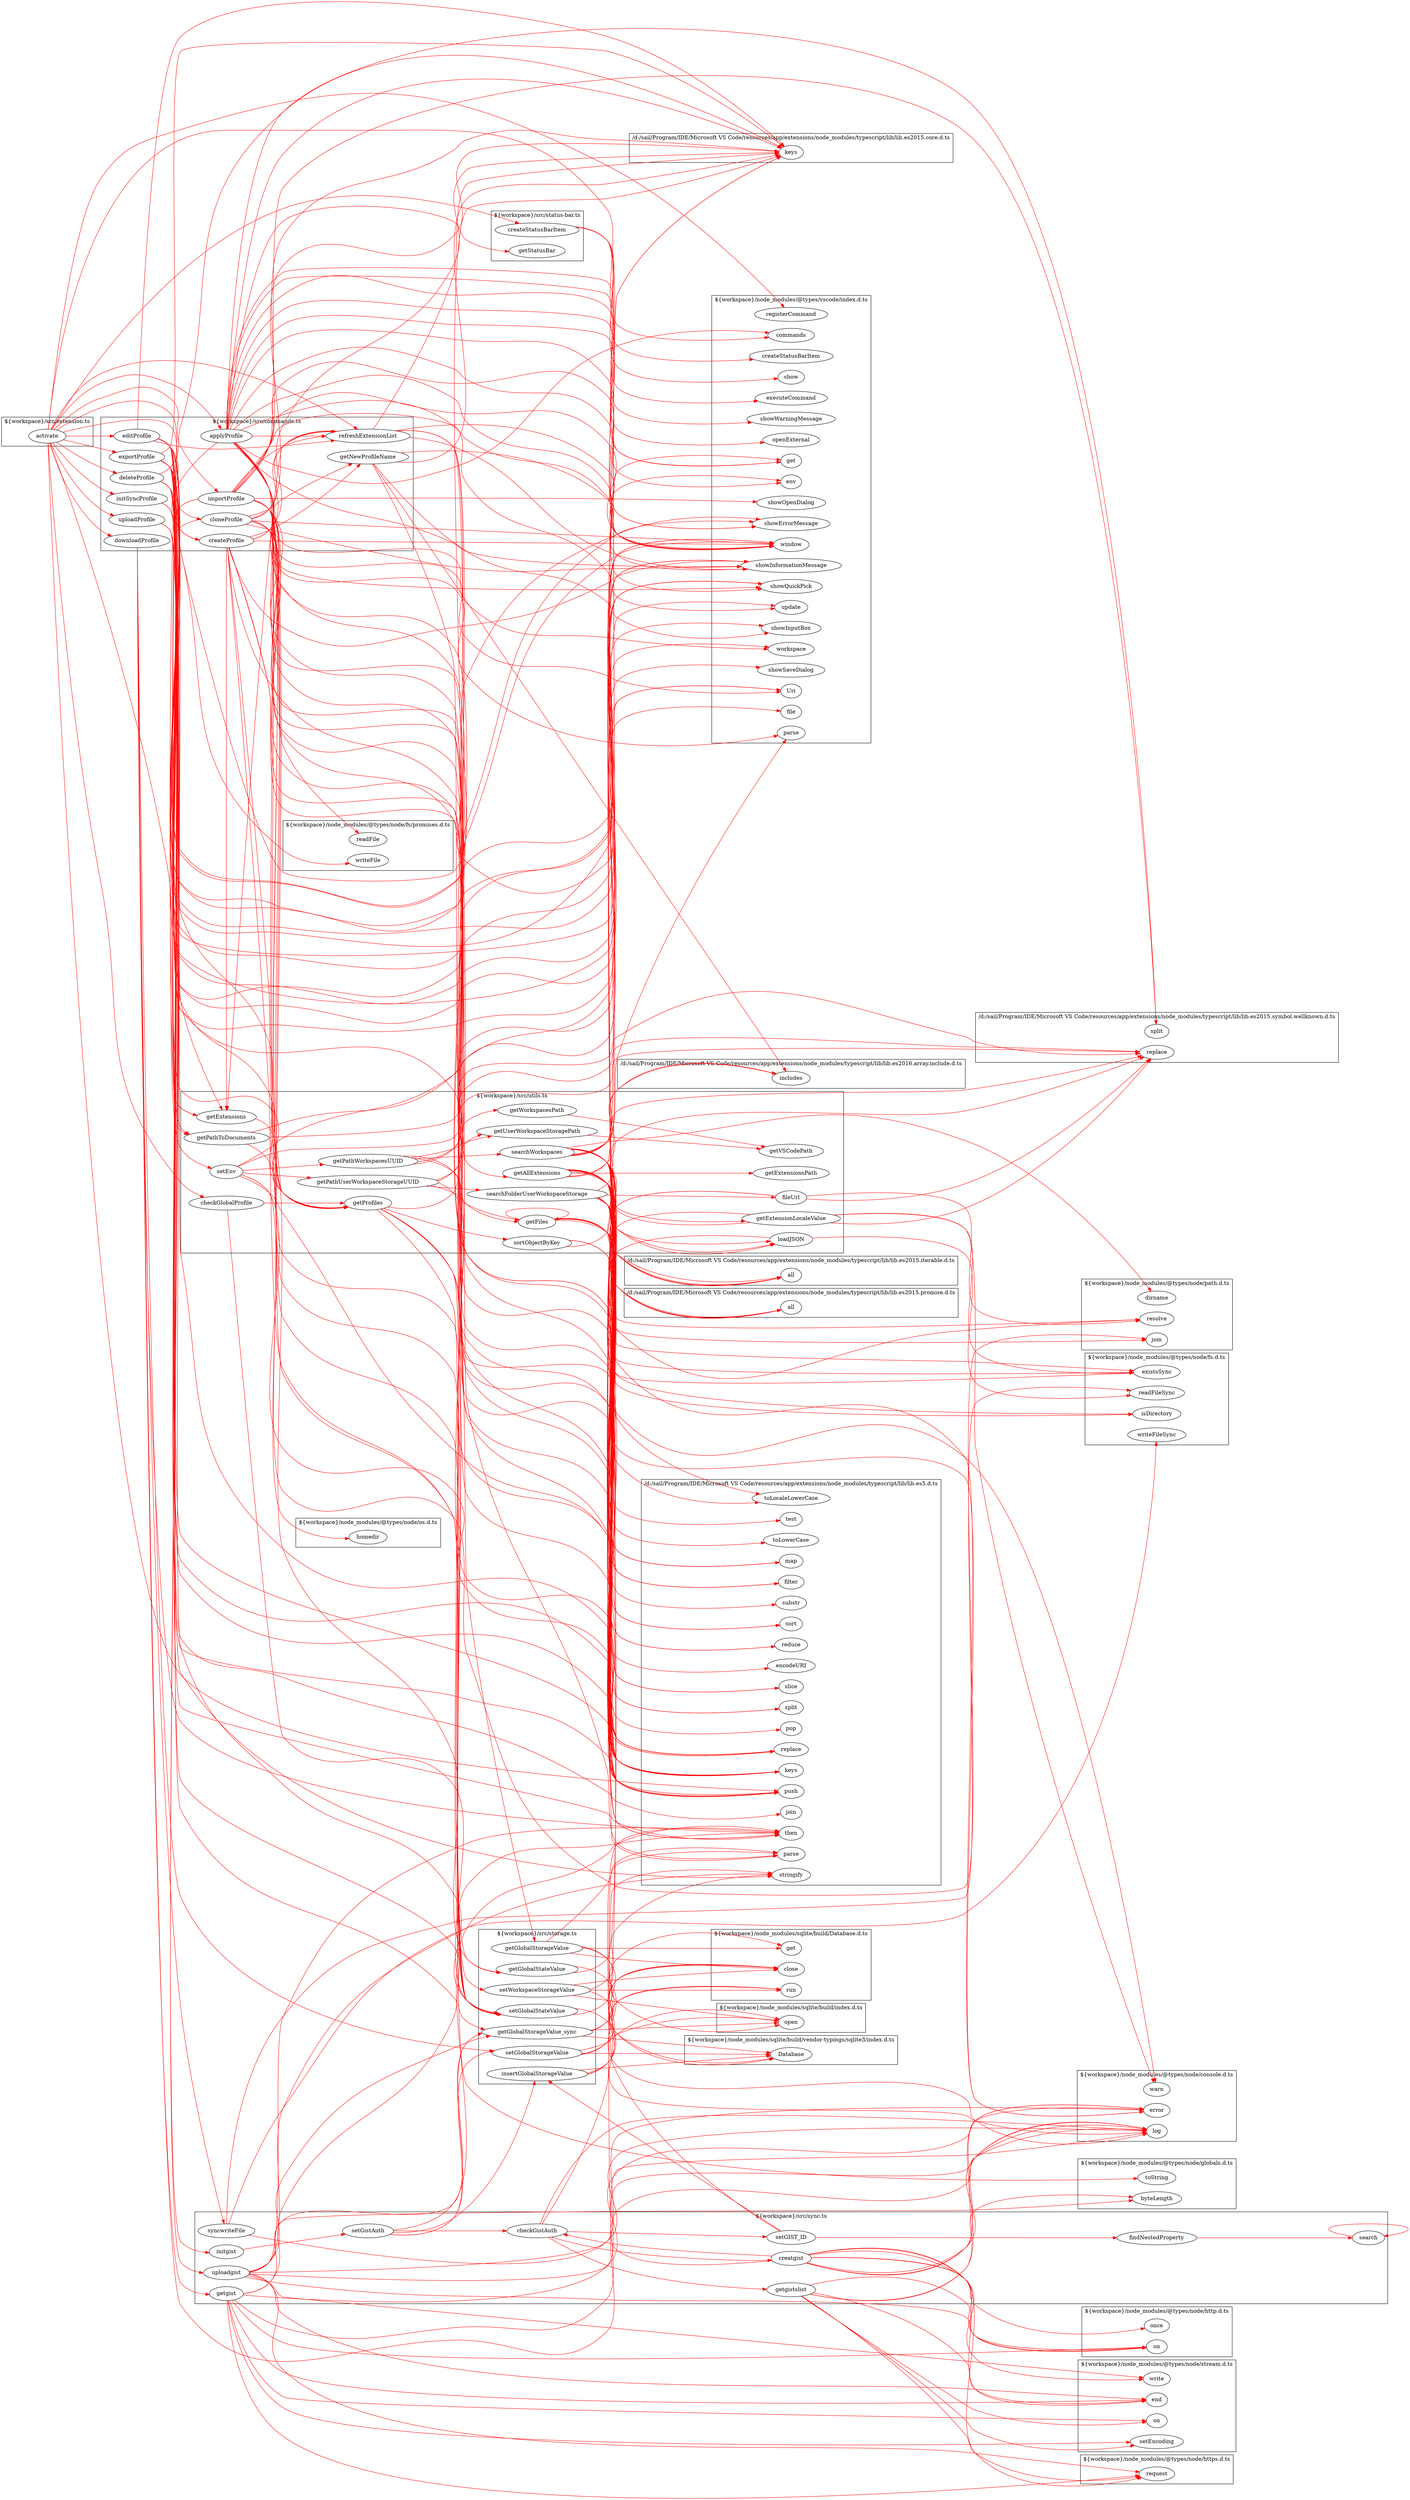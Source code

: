 digraph  {
rankdir="LR"
edge [color=red];
{"/d:/sail/Program/Source/typescript/vscode plugins/vscode-extensions-profiles-main/src/extension.ts#activate@7:0"[label="activate", ]} -> {"/d:/sail/Program/Source/typescript/vscode plugins/vscode-extensions-profiles-main/src/utils.ts#setEnv@328:0"[label="setEnv", ] "/d:/sail/Program/Source/typescript/vscode plugins/vscode-extensions-profiles-main/src/commands.ts#refreshExtensionList@421:0"[label="refreshExtensionList", ] "/d:/sail/Program/IDE/Microsoft VS Code/resources/app/extensions/node_modules/typescript/lib/lib.es5.d.ts#push@1339:4"[label="push", ] "/d:/sail/Program/Source/typescript/vscode plugins/vscode-extensions-profiles-main/node_modules/@types/vscode/index.d.ts#registerCommand@9194:8"[label="registerCommand", ] "/d:/sail/Program/Source/typescript/vscode plugins/vscode-extensions-profiles-main/node_modules/@types/vscode/index.d.ts#commands@9156:4"[label="commands", ] "/d:/sail/Program/Source/typescript/vscode plugins/vscode-extensions-profiles-main/src/commands.ts#createProfile@128:0"[label="createProfile", ] "/d:/sail/Program/Source/typescript/vscode plugins/vscode-extensions-profiles-main/src/commands.ts#cloneProfile@176:0"[label="cloneProfile", ] "/d:/sail/Program/Source/typescript/vscode plugins/vscode-extensions-profiles-main/src/commands.ts#applyProfile@9:0"[label="applyProfile", ] "/d:/sail/Program/Source/typescript/vscode plugins/vscode-extensions-profiles-main/src/commands.ts#editProfile@232:0"[label="editProfile", ] "/d:/sail/Program/Source/typescript/vscode plugins/vscode-extensions-profiles-main/src/commands.ts#deleteProfile@305:0"[label="deleteProfile", ] "/d:/sail/Program/Source/typescript/vscode plugins/vscode-extensions-profiles-main/src/commands.ts#exportProfile@343:0"[label="exportProfile", ] "/d:/sail/Program/Source/typescript/vscode plugins/vscode-extensions-profiles-main/src/commands.ts#importProfile@382:0"[label="importProfile", ] "/d:/sail/Program/Source/typescript/vscode plugins/vscode-extensions-profiles-main/src/commands.ts#initSyncProfile@475:0"[label="initSyncProfile", ] "/d:/sail/Program/Source/typescript/vscode plugins/vscode-extensions-profiles-main/src/commands.ts#uploadProfile@491:0"[label="uploadProfile", ] "/d:/sail/Program/Source/typescript/vscode plugins/vscode-extensions-profiles-main/src/commands.ts#downloadProfile@505:0"[label="downloadProfile", ] "/d:/sail/Program/Source/typescript/vscode plugins/vscode-extensions-profiles-main/src/status-bar.ts#createStatusBarItem@6:0"[label="createStatusBarItem", ] "/d:/sail/Program/Source/typescript/vscode plugins/vscode-extensions-profiles-main/src/utils.ts#checkGlobalProfile@309:0"[label="checkGlobalProfile", ]}
{"/d:/sail/Program/Source/typescript/vscode plugins/vscode-extensions-profiles-main/src/utils.ts#setEnv@328:0"[label="setEnv", ]} -> {"/d:/sail/Program/IDE/Microsoft VS Code/resources/app/extensions/node_modules/typescript/lib/lib.es2015.symbol.wellknown.d.ts#replace@242:4"[label="replace", ] "/d:/sail/Program/IDE/Microsoft VS Code/resources/app/extensions/node_modules/typescript/lib/lib.es5.d.ts#replace@457:4"[label="replace", ] "/d:/sail/Program/Source/typescript/vscode plugins/vscode-extensions-profiles-main/node_modules/@types/node/path.d.ts#join@59:12"[label="join", ] "/d:/sail/Program/Source/typescript/vscode plugins/vscode-extensions-profiles-main/node_modules/@types/vscode/index.d.ts#workspace@11540:4"[label="workspace", ] "/d:/sail/Program/IDE/Microsoft VS Code/resources/app/extensions/node_modules/typescript/lib/lib.es5.d.ts#push@1339:4"[label="push", ] "/d:/sail/Program/Source/typescript/vscode plugins/vscode-extensions-profiles-main/src/utils.ts#getPathWorkspacesUUID@73:0"[label="getPathWorkspacesUUID", ] "/d:/sail/Program/Source/typescript/vscode plugins/vscode-extensions-profiles-main/src/utils.ts#getPathUserWorkspaceStorageUUID@65:0"[label="getPathUserWorkspaceStorageUUID", ]}
"/d:/sail/Program/IDE/Microsoft VS Code/resources/app/extensions/node_modules/typescript/lib/lib.es2015.symbol.wellknown.d.ts#replace@242:4"[label="replace", ]
"/d:/sail/Program/IDE/Microsoft VS Code/resources/app/extensions/node_modules/typescript/lib/lib.es5.d.ts#replace@457:4"[label="replace", ]
"/d:/sail/Program/Source/typescript/vscode plugins/vscode-extensions-profiles-main/node_modules/@types/node/path.d.ts#join@59:12"[label="join", ]
"/d:/sail/Program/Source/typescript/vscode plugins/vscode-extensions-profiles-main/node_modules/@types/vscode/index.d.ts#workspace@11540:4"[label="workspace", ]
"/d:/sail/Program/IDE/Microsoft VS Code/resources/app/extensions/node_modules/typescript/lib/lib.es5.d.ts#push@1339:4"[label="push", ]
{"/d:/sail/Program/Source/typescript/vscode plugins/vscode-extensions-profiles-main/src/utils.ts#getPathWorkspacesUUID@73:0"[label="getPathWorkspacesUUID", ]} -> {"/d:/sail/Program/Source/typescript/vscode plugins/vscode-extensions-profiles-main/src/utils.ts#getWorkspacesPath@47:0"[label="getWorkspacesPath", ] "/d:/sail/Program/Source/typescript/vscode plugins/vscode-extensions-profiles-main/src/utils.ts#getUserWorkspaceStoragePath@39:0"[label="getUserWorkspaceStoragePath", ] "/d:/sail/Program/Source/typescript/vscode plugins/vscode-extensions-profiles-main/src/utils.ts#getFiles@83:0"[label="getFiles", ] "/d:/sail/Program/Source/typescript/vscode plugins/vscode-extensions-profiles-main/src/utils.ts#searchWorkspaces@132:0"[label="searchWorkspaces", ] "/d:/sail/Program/IDE/Microsoft VS Code/resources/app/extensions/node_modules/typescript/lib/lib.es2015.symbol.wellknown.d.ts#replace@242:4"[label="replace", ] "/d:/sail/Program/IDE/Microsoft VS Code/resources/app/extensions/node_modules/typescript/lib/lib.es5.d.ts#replace@457:4"[label="replace", ]}
{"/d:/sail/Program/Source/typescript/vscode plugins/vscode-extensions-profiles-main/src/utils.ts#getWorkspacesPath@47:0"[label="getWorkspacesPath", ]} -> {"/d:/sail/Program/Source/typescript/vscode plugins/vscode-extensions-profiles-main/src/utils.ts#getVSCodePath@12:0"[label="getVSCodePath", ]}
"/d:/sail/Program/Source/typescript/vscode plugins/vscode-extensions-profiles-main/src/utils.ts#getVSCodePath@12:0"[label="getVSCodePath", ]
{"/d:/sail/Program/Source/typescript/vscode plugins/vscode-extensions-profiles-main/src/utils.ts#getUserWorkspaceStoragePath@39:0"[label="getUserWorkspaceStoragePath", ]} -> {"/d:/sail/Program/Source/typescript/vscode plugins/vscode-extensions-profiles-main/src/utils.ts#getVSCodePath@12:0"[label="getVSCodePath", ]}
{"/d:/sail/Program/Source/typescript/vscode plugins/vscode-extensions-profiles-main/src/utils.ts#getFiles@83:0"[label="getFiles", ]} -> {"/d:/sail/Program/IDE/Microsoft VS Code/resources/app/extensions/node_modules/typescript/lib/lib.es5.d.ts#then@1543:4"[label="then", ] "/d:/sail/Program/IDE/Microsoft VS Code/resources/app/extensions/node_modules/typescript/lib/lib.es2015.iterable.d.ts#all@218:4"[label="all", ] "/d:/sail/Program/IDE/Microsoft VS Code/resources/app/extensions/node_modules/typescript/lib/lib.es2015.promise.d.ts#all@32:4"[label="all", ] "/d:/sail/Program/IDE/Microsoft VS Code/resources/app/extensions/node_modules/typescript/lib/lib.es5.d.ts#map@1457:4"[label="map", ] "/d:/sail/Program/Source/typescript/vscode plugins/vscode-extensions-profiles-main/node_modules/@types/node/path.d.ts#resolve@66:12"[label="resolve", ] "/d:/sail/Program/Source/typescript/vscode plugins/vscode-extensions-profiles-main/node_modules/@types/node/fs.d.ts#isDirectory@26:8"[label="isDirectory", ] "/d:/sail/Program/Source/typescript/vscode plugins/vscode-extensions-profiles-main/src/utils.ts#getFiles@83:0"[label="getFiles", ] "/d:/sail/Program/IDE/Microsoft VS Code/resources/app/extensions/node_modules/typescript/lib/lib.es5.d.ts#substr@518:4"[label="substr", ] "/d:/sail/Program/IDE/Microsoft VS Code/resources/app/extensions/node_modules/typescript/lib/lib.es5.d.ts#filter@1463:4"[label="filter", ] "/d:/sail/Program/IDE/Microsoft VS Code/resources/app/extensions/node_modules/typescript/lib/lib.es5.d.ts#reduce@1475:4"[label="reduce", ]}
"/d:/sail/Program/IDE/Microsoft VS Code/resources/app/extensions/node_modules/typescript/lib/lib.es5.d.ts#then@1543:4"[label="then", ]
"/d:/sail/Program/IDE/Microsoft VS Code/resources/app/extensions/node_modules/typescript/lib/lib.es2015.iterable.d.ts#all@218:4"[label="all", ]
"/d:/sail/Program/IDE/Microsoft VS Code/resources/app/extensions/node_modules/typescript/lib/lib.es2015.promise.d.ts#all@32:4"[label="all", ]
"/d:/sail/Program/IDE/Microsoft VS Code/resources/app/extensions/node_modules/typescript/lib/lib.es5.d.ts#map@1457:4"[label="map", ]
"/d:/sail/Program/Source/typescript/vscode plugins/vscode-extensions-profiles-main/node_modules/@types/node/path.d.ts#resolve@66:12"[label="resolve", ]
"/d:/sail/Program/Source/typescript/vscode plugins/vscode-extensions-profiles-main/node_modules/@types/node/fs.d.ts#isDirectory@26:8"[label="isDirectory", ]
"/d:/sail/Program/IDE/Microsoft VS Code/resources/app/extensions/node_modules/typescript/lib/lib.es5.d.ts#substr@518:4"[label="substr", ]
"/d:/sail/Program/IDE/Microsoft VS Code/resources/app/extensions/node_modules/typescript/lib/lib.es5.d.ts#filter@1463:4"[label="filter", ]
"/d:/sail/Program/IDE/Microsoft VS Code/resources/app/extensions/node_modules/typescript/lib/lib.es5.d.ts#reduce@1475:4"[label="reduce", ]
{"/d:/sail/Program/Source/typescript/vscode plugins/vscode-extensions-profiles-main/src/utils.ts#searchWorkspaces@132:0"[label="searchWorkspaces", ]} -> {"/d:/sail/Program/IDE/Microsoft VS Code/resources/app/extensions/node_modules/typescript/lib/lib.es5.d.ts#map@1457:4"[label="map", ] "/d:/sail/Program/IDE/Microsoft VS Code/resources/app/extensions/node_modules/typescript/lib/lib.es5.d.ts#toLocaleLowerCase@503:4"[label="toLocaleLowerCase", ] "/d:/sail/Program/IDE/Microsoft VS Code/resources/app/extensions/node_modules/typescript/lib/lib.es5.d.ts#then@1543:4"[label="then", ] "/d:/sail/Program/IDE/Microsoft VS Code/resources/app/extensions/node_modules/typescript/lib/lib.es2015.iterable.d.ts#all@218:4"[label="all", ] "/d:/sail/Program/IDE/Microsoft VS Code/resources/app/extensions/node_modules/typescript/lib/lib.es2015.promise.d.ts#all@32:4"[label="all", ] "/d:/sail/Program/Source/typescript/vscode plugins/vscode-extensions-profiles-main/node_modules/@types/node/fs.d.ts#existsSync@1872:4"[label="existsSync", ] "/d:/sail/Program/Source/typescript/vscode plugins/vscode-extensions-profiles-main/src/utils.ts#loadJSON@224:0"[label="loadJSON", ] "/d:/sail/Program/Source/typescript/vscode plugins/vscode-extensions-profiles-main/node_modules/@types/vscode/index.d.ts#parse@1327:8"[label="parse", ] "/d:/sail/Program/Source/typescript/vscode plugins/vscode-extensions-profiles-main/node_modules/@types/vscode/index.d.ts#Uri@1321:4"[label="Uri", ] "/d:/sail/Program/Source/typescript/vscode plugins/vscode-extensions-profiles-main/node_modules/@types/node/path.d.ts#resolve@66:12"[label="resolve", ] "/d:/sail/Program/IDE/Microsoft VS Code/resources/app/extensions/node_modules/typescript/lib/lib.es2015.symbol.wellknown.d.ts#replace@242:4"[label="replace", ] "/d:/sail/Program/IDE/Microsoft VS Code/resources/app/extensions/node_modules/typescript/lib/lib.es5.d.ts#replace@457:4"[label="replace", ] "/d:/sail/Program/IDE/Microsoft VS Code/resources/app/extensions/node_modules/typescript/lib/lib.es5.d.ts#slice@477:4"[label="slice", ] "/d:/sail/Program/Source/typescript/vscode plugins/vscode-extensions-profiles-main/node_modules/@types/node/path.d.ts#join@59:12"[label="join", ] "/d:/sail/Program/Source/typescript/vscode plugins/vscode-extensions-profiles-main/node_modules/@types/node/path.d.ts#dirname@90:12"[label="dirname", ] "/d:/sail/Program/IDE/Microsoft VS Code/resources/app/extensions/node_modules/typescript/lib/lib.es2016.array.include.d.ts#includes@19:4"[label="includes", ] "/d:/sail/Program/Source/typescript/vscode plugins/vscode-extensions-profiles-main/node_modules/@types/node/console.d.ts#error@43:12"[label="error", ] "/d:/sail/Program/IDE/Microsoft VS Code/resources/app/extensions/node_modules/typescript/lib/lib.es5.d.ts#filter@1463:4"[label="filter", ]}
"/d:/sail/Program/IDE/Microsoft VS Code/resources/app/extensions/node_modules/typescript/lib/lib.es5.d.ts#toLocaleLowerCase@503:4"[label="toLocaleLowerCase", ]
"/d:/sail/Program/Source/typescript/vscode plugins/vscode-extensions-profiles-main/node_modules/@types/node/fs.d.ts#existsSync@1872:4"[label="existsSync", ]
{"/d:/sail/Program/Source/typescript/vscode plugins/vscode-extensions-profiles-main/src/utils.ts#loadJSON@224:0"[label="loadJSON", ]} -> {"/d:/sail/Program/IDE/Microsoft VS Code/resources/app/extensions/node_modules/typescript/lib/lib.es5.d.ts#parse@1155:4"[label="parse", ] "/d:/sail/Program/Source/typescript/vscode plugins/vscode-extensions-profiles-main/node_modules/@types/node/fs.d.ts#readFileSync@1645:4"[label="readFileSync", ]}
"/d:/sail/Program/IDE/Microsoft VS Code/resources/app/extensions/node_modules/typescript/lib/lib.es5.d.ts#parse@1155:4"[label="parse", ]
"/d:/sail/Program/Source/typescript/vscode plugins/vscode-extensions-profiles-main/node_modules/@types/node/fs.d.ts#readFileSync@1645:4"[label="readFileSync", ]
"/d:/sail/Program/Source/typescript/vscode plugins/vscode-extensions-profiles-main/node_modules/@types/vscode/index.d.ts#parse@1327:8"[label="parse", ]
"/d:/sail/Program/Source/typescript/vscode plugins/vscode-extensions-profiles-main/node_modules/@types/vscode/index.d.ts#Uri@1321:4"[label="Uri", ]
"/d:/sail/Program/IDE/Microsoft VS Code/resources/app/extensions/node_modules/typescript/lib/lib.es5.d.ts#slice@477:4"[label="slice", ]
"/d:/sail/Program/Source/typescript/vscode plugins/vscode-extensions-profiles-main/node_modules/@types/node/path.d.ts#dirname@90:12"[label="dirname", ]
"/d:/sail/Program/IDE/Microsoft VS Code/resources/app/extensions/node_modules/typescript/lib/lib.es2016.array.include.d.ts#includes@19:4"[label="includes", ]
"/d:/sail/Program/Source/typescript/vscode plugins/vscode-extensions-profiles-main/node_modules/@types/node/console.d.ts#error@43:12"[label="error", ]
{"/d:/sail/Program/Source/typescript/vscode plugins/vscode-extensions-profiles-main/src/utils.ts#getPathUserWorkspaceStorageUUID@65:0"[label="getPathUserWorkspaceStorageUUID", ]} -> {"/d:/sail/Program/Source/typescript/vscode plugins/vscode-extensions-profiles-main/src/utils.ts#getUserWorkspaceStoragePath@39:0"[label="getUserWorkspaceStoragePath", ] "/d:/sail/Program/Source/typescript/vscode plugins/vscode-extensions-profiles-main/src/utils.ts#getFiles@83:0"[label="getFiles", ] "/d:/sail/Program/Source/typescript/vscode plugins/vscode-extensions-profiles-main/src/utils.ts#searchFolderUserWorkspaceStorage@100:0"[label="searchFolderUserWorkspaceStorage", ] "/d:/sail/Program/IDE/Microsoft VS Code/resources/app/extensions/node_modules/typescript/lib/lib.es2015.symbol.wellknown.d.ts#replace@242:4"[label="replace", ] "/d:/sail/Program/IDE/Microsoft VS Code/resources/app/extensions/node_modules/typescript/lib/lib.es5.d.ts#replace@457:4"[label="replace", ]}
{"/d:/sail/Program/Source/typescript/vscode plugins/vscode-extensions-profiles-main/src/utils.ts#searchFolderUserWorkspaceStorage@100:0"[label="searchFolderUserWorkspaceStorage", ]} -> {"/d:/sail/Program/IDE/Microsoft VS Code/resources/app/extensions/node_modules/typescript/lib/lib.es5.d.ts#then@1543:4"[label="then", ] "/d:/sail/Program/IDE/Microsoft VS Code/resources/app/extensions/node_modules/typescript/lib/lib.es2015.iterable.d.ts#all@218:4"[label="all", ] "/d:/sail/Program/IDE/Microsoft VS Code/resources/app/extensions/node_modules/typescript/lib/lib.es2015.promise.d.ts#all@32:4"[label="all", ] "/d:/sail/Program/IDE/Microsoft VS Code/resources/app/extensions/node_modules/typescript/lib/lib.es5.d.ts#map@1457:4"[label="map", ] "/d:/sail/Program/Source/typescript/vscode plugins/vscode-extensions-profiles-main/node_modules/@types/node/fs.d.ts#existsSync@1872:4"[label="existsSync", ] "/d:/sail/Program/Source/typescript/vscode plugins/vscode-extensions-profiles-main/src/utils.ts#loadJSON@224:0"[label="loadJSON", ] "/d:/sail/Program/IDE/Microsoft VS Code/resources/app/extensions/node_modules/typescript/lib/lib.es5.d.ts#toLocaleLowerCase@503:4"[label="toLocaleLowerCase", ] "/d:/sail/Program/IDE/Microsoft VS Code/resources/app/extensions/node_modules/typescript/lib/lib.es2015.symbol.wellknown.d.ts#replace@242:4"[label="replace", ] "/d:/sail/Program/IDE/Microsoft VS Code/resources/app/extensions/node_modules/typescript/lib/lib.es5.d.ts#replace@457:4"[label="replace", ] "/d:/sail/Program/Source/typescript/vscode plugins/vscode-extensions-profiles-main/src/utils.ts#fileUrl@180:0"[label="fileUrl", ] "/d:/sail/Program/Source/typescript/vscode plugins/vscode-extensions-profiles-main/node_modules/@types/node/console.d.ts#error@43:12"[label="error", ] "/d:/sail/Program/IDE/Microsoft VS Code/resources/app/extensions/node_modules/typescript/lib/lib.es5.d.ts#filter@1463:4"[label="filter", ]}
{"/d:/sail/Program/Source/typescript/vscode plugins/vscode-extensions-profiles-main/src/utils.ts#fileUrl@180:0"[label="fileUrl", ]} -> {"/d:/sail/Program/Source/typescript/vscode plugins/vscode-extensions-profiles-main/node_modules/@types/node/path.d.ts#resolve@66:12"[label="resolve", ] "/d:/sail/Program/IDE/Microsoft VS Code/resources/app/extensions/node_modules/typescript/lib/lib.es2015.symbol.wellknown.d.ts#replace@242:4"[label="replace", ] "/d:/sail/Program/IDE/Microsoft VS Code/resources/app/extensions/node_modules/typescript/lib/lib.es5.d.ts#replace@457:4"[label="replace", ] "/d:/sail/Program/IDE/Microsoft VS Code/resources/app/extensions/node_modules/typescript/lib/lib.es5.d.ts#encodeURI@73:0"[label="encodeURI", ]}
"/d:/sail/Program/IDE/Microsoft VS Code/resources/app/extensions/node_modules/typescript/lib/lib.es5.d.ts#encodeURI@73:0"[label="encodeURI", ]
{"/d:/sail/Program/Source/typescript/vscode plugins/vscode-extensions-profiles-main/src/commands.ts#refreshExtensionList@421:0"[label="refreshExtensionList", ]} -> {"/d:/sail/Program/Source/typescript/vscode plugins/vscode-extensions-profiles-main/src/utils.ts#getExtensions@220:0"[label="getExtensions", ] "/d:/sail/Program/Source/typescript/vscode plugins/vscode-extensions-profiles-main/src/utils.ts#getAllExtensions@228:0"[label="getAllExtensions", ] "/d:/sail/Program/IDE/Microsoft VS Code/resources/app/extensions/node_modules/typescript/lib/lib.es2015.core.d.ts#keys@318:4"[label="keys", ] "/d:/sail/Program/IDE/Microsoft VS Code/resources/app/extensions/node_modules/typescript/lib/lib.es5.d.ts#keys@259:4"[label="keys", ] "/d:/sail/Program/Source/typescript/vscode plugins/vscode-extensions-profiles-main/src/storage.ts#setGlobalStateValue@111:0"[label="setGlobalStateValue", ] "/d:/sail/Program/Source/typescript/vscode plugins/vscode-extensions-profiles-main/node_modules/@types/vscode/index.d.ts#showInformationMessage@9468:8"[label="showInformationMessage", ] "/d:/sail/Program/Source/typescript/vscode plugins/vscode-extensions-profiles-main/node_modules/@types/vscode/index.d.ts#window@9277:4"[label="window", ]}
{"/d:/sail/Program/Source/typescript/vscode plugins/vscode-extensions-profiles-main/src/utils.ts#getExtensions@220:0"[label="getExtensions", ]} -> {"/d:/sail/Program/Source/typescript/vscode plugins/vscode-extensions-profiles-main/src/storage.ts#getGlobalStateValue@118:0"[label="getGlobalStateValue", ]}
{"/d:/sail/Program/Source/typescript/vscode plugins/vscode-extensions-profiles-main/src/storage.ts#getGlobalStateValue@118:0"[label="getGlobalStateValue", ]} -> {"/d:/sail/Program/Source/typescript/vscode plugins/vscode-extensions-profiles-main/node_modules/@types/node/console.d.ts#log@64:12"[label="log", ] "/d:/sail/Program/Source/typescript/vscode plugins/vscode-extensions-profiles-main/node_modules/@types/vscode/index.d.ts#get@6987:8"[label="get", ]}
"/d:/sail/Program/Source/typescript/vscode plugins/vscode-extensions-profiles-main/node_modules/@types/node/console.d.ts#log@64:12"[label="log", ]
"/d:/sail/Program/Source/typescript/vscode plugins/vscode-extensions-profiles-main/node_modules/@types/vscode/index.d.ts#get@6987:8"[label="get", ]
{"/d:/sail/Program/Source/typescript/vscode plugins/vscode-extensions-profiles-main/src/utils.ts#getAllExtensions@228:0"[label="getAllExtensions", ]} -> {"/d:/sail/Program/Source/typescript/vscode plugins/vscode-extensions-profiles-main/src/utils.ts#getExtensionsPath@26:0"[label="getExtensionsPath", ] "/d:/sail/Program/Source/typescript/vscode plugins/vscode-extensions-profiles-main/node_modules/@types/node/fs.d.ts#existsSync@1872:4"[label="existsSync", ] "/d:/sail/Program/IDE/Microsoft VS Code/resources/app/extensions/node_modules/typescript/lib/lib.es2015.core.d.ts#keys@318:4"[label="keys", ] "/d:/sail/Program/IDE/Microsoft VS Code/resources/app/extensions/node_modules/typescript/lib/lib.es5.d.ts#keys@259:4"[label="keys", ] "/d:/sail/Program/Source/typescript/vscode plugins/vscode-extensions-profiles-main/src/utils.ts#loadJSON@224:0"[label="loadJSON", ] "/d:/sail/Program/IDE/Microsoft VS Code/resources/app/extensions/node_modules/typescript/lib/lib.es2015.iterable.d.ts#all@218:4"[label="all", ] "/d:/sail/Program/IDE/Microsoft VS Code/resources/app/extensions/node_modules/typescript/lib/lib.es2015.promise.d.ts#all@32:4"[label="all", ] "/d:/sail/Program/IDE/Microsoft VS Code/resources/app/extensions/node_modules/typescript/lib/lib.es5.d.ts#map@1457:4"[label="map", ] "/d:/sail/Program/Source/typescript/vscode plugins/vscode-extensions-profiles-main/node_modules/@types/node/fs.d.ts#isDirectory@26:8"[label="isDirectory", ] "/d:/sail/Program/IDE/Microsoft VS Code/resources/app/extensions/node_modules/typescript/lib/lib.es2016.array.include.d.ts#includes@19:4"[label="includes", ] "/d:/sail/Program/IDE/Microsoft VS Code/resources/app/extensions/node_modules/typescript/lib/lib.es5.d.ts#toLowerCase@500:4"[label="toLowerCase", ] "/d:/sail/Program/IDE/Microsoft VS Code/resources/app/extensions/node_modules/typescript/lib/lib.es5.d.ts#test@999:4"[label="test", ] "/d:/sail/Program/Source/typescript/vscode plugins/vscode-extensions-profiles-main/src/utils.ts#getExtensionLocaleValue@281:0"[label="getExtensionLocaleValue", ] "/d:/sail/Program/IDE/Microsoft VS Code/resources/app/extensions/node_modules/typescript/lib/lib.es5.d.ts#push@1339:4"[label="push", ] "/d:/sail/Program/Source/typescript/vscode plugins/vscode-extensions-profiles-main/node_modules/@types/node/console.d.ts#warn@89:12"[label="warn", ] "/d:/sail/Program/IDE/Microsoft VS Code/resources/app/extensions/node_modules/typescript/lib/lib.es5.d.ts#sort@1381:4"[label="sort", ]}
"/d:/sail/Program/Source/typescript/vscode plugins/vscode-extensions-profiles-main/src/utils.ts#getExtensionsPath@26:0"[label="getExtensionsPath", ]
"/d:/sail/Program/IDE/Microsoft VS Code/resources/app/extensions/node_modules/typescript/lib/lib.es2015.core.d.ts#keys@318:4"[label="keys", ]
"/d:/sail/Program/IDE/Microsoft VS Code/resources/app/extensions/node_modules/typescript/lib/lib.es5.d.ts#keys@259:4"[label="keys", ]
"/d:/sail/Program/IDE/Microsoft VS Code/resources/app/extensions/node_modules/typescript/lib/lib.es5.d.ts#toLowerCase@500:4"[label="toLowerCase", ]
"/d:/sail/Program/IDE/Microsoft VS Code/resources/app/extensions/node_modules/typescript/lib/lib.es5.d.ts#test@999:4"[label="test", ]
{"/d:/sail/Program/Source/typescript/vscode plugins/vscode-extensions-profiles-main/src/utils.ts#getExtensionLocaleValue@281:0"[label="getExtensionLocaleValue", ]} -> {"/d:/sail/Program/Source/typescript/vscode plugins/vscode-extensions-profiles-main/node_modules/@types/vscode/index.d.ts#env@8990:4"[label="env", ] "/d:/sail/Program/Source/typescript/vscode plugins/vscode-extensions-profiles-main/node_modules/@types/node/fs.d.ts#existsSync@1872:4"[label="existsSync", ] "/d:/sail/Program/IDE/Microsoft VS Code/resources/app/extensions/node_modules/typescript/lib/lib.es2015.symbol.wellknown.d.ts#replace@242:4"[label="replace", ] "/d:/sail/Program/IDE/Microsoft VS Code/resources/app/extensions/node_modules/typescript/lib/lib.es5.d.ts#replace@457:4"[label="replace", ] "/d:/sail/Program/Source/typescript/vscode plugins/vscode-extensions-profiles-main/node_modules/@types/node/console.d.ts#warn@89:12"[label="warn", ]}
"/d:/sail/Program/Source/typescript/vscode plugins/vscode-extensions-profiles-main/node_modules/@types/vscode/index.d.ts#env@8990:4"[label="env", ]
"/d:/sail/Program/Source/typescript/vscode plugins/vscode-extensions-profiles-main/node_modules/@types/node/console.d.ts#warn@89:12"[label="warn", ]
"/d:/sail/Program/Source/typescript/vscode plugins/vscode-extensions-profiles-main/node_modules/@types/node/console.d.ts#warn@89:12"[label="warn", ]
"/d:/sail/Program/IDE/Microsoft VS Code/resources/app/extensions/node_modules/typescript/lib/lib.es5.d.ts#sort@1381:4"[label="sort", ]
"/d:/sail/Program/IDE/Microsoft VS Code/resources/app/extensions/node_modules/typescript/lib/lib.es2015.core.d.ts#keys@318:4"[label="keys", ]
"/d:/sail/Program/IDE/Microsoft VS Code/resources/app/extensions/node_modules/typescript/lib/lib.es5.d.ts#keys@259:4"[label="keys", ]
{"/d:/sail/Program/Source/typescript/vscode plugins/vscode-extensions-profiles-main/src/storage.ts#setGlobalStateValue@111:0"[label="setGlobalStateValue", ]} -> {"/d:/sail/Program/Source/typescript/vscode plugins/vscode-extensions-profiles-main/node_modules/@types/node/console.d.ts#log@64:12"[label="log", ] "/d:/sail/Program/Source/typescript/vscode plugins/vscode-extensions-profiles-main/node_modules/@types/vscode/index.d.ts#update@7005:8"[label="update", ]}
"/d:/sail/Program/Source/typescript/vscode plugins/vscode-extensions-profiles-main/node_modules/@types/vscode/index.d.ts#update@7005:8"[label="update", ]
"/d:/sail/Program/Source/typescript/vscode plugins/vscode-extensions-profiles-main/node_modules/@types/vscode/index.d.ts#showInformationMessage@9468:8"[label="showInformationMessage", ]
"/d:/sail/Program/Source/typescript/vscode plugins/vscode-extensions-profiles-main/node_modules/@types/vscode/index.d.ts#window@9277:4"[label="window", ]
"/d:/sail/Program/IDE/Microsoft VS Code/resources/app/extensions/node_modules/typescript/lib/lib.es5.d.ts#push@1339:4"[label="push", ]
"/d:/sail/Program/Source/typescript/vscode plugins/vscode-extensions-profiles-main/node_modules/@types/vscode/index.d.ts#registerCommand@9194:8"[label="registerCommand", ]
"/d:/sail/Program/Source/typescript/vscode plugins/vscode-extensions-profiles-main/node_modules/@types/vscode/index.d.ts#commands@9156:4"[label="commands", ]
{"/d:/sail/Program/Source/typescript/vscode plugins/vscode-extensions-profiles-main/src/commands.ts#createProfile@128:0"[label="createProfile", ]} -> {"/d:/sail/Program/Source/typescript/vscode plugins/vscode-extensions-profiles-main/src/utils.ts#getProfiles@208:0"[label="getProfiles", ] "/d:/sail/Program/Source/typescript/vscode plugins/vscode-extensions-profiles-main/src/commands.ts#getNewProfileName@103:0"[label="getNewProfileName", ] "/d:/sail/Program/Source/typescript/vscode plugins/vscode-extensions-profiles-main/node_modules/@types/vscode/index.d.ts#showInformationMessage@9468:8"[label="showInformationMessage", ] "/d:/sail/Program/Source/typescript/vscode plugins/vscode-extensions-profiles-main/node_modules/@types/vscode/index.d.ts#window@9277:4"[label="window", ] "/d:/sail/Program/Source/typescript/vscode plugins/vscode-extensions-profiles-main/src/utils.ts#getExtensions@220:0"[label="getExtensions", ] "/d:/sail/Program/IDE/Microsoft VS Code/resources/app/extensions/node_modules/typescript/lib/lib.es2015.core.d.ts#keys@318:4"[label="keys", ] "/d:/sail/Program/IDE/Microsoft VS Code/resources/app/extensions/node_modules/typescript/lib/lib.es5.d.ts#keys@259:4"[label="keys", ] "/d:/sail/Program/Source/typescript/vscode plugins/vscode-extensions-profiles-main/src/commands.ts#refreshExtensionList@421:0"[label="refreshExtensionList", ] "/d:/sail/Program/IDE/Microsoft VS Code/resources/app/extensions/node_modules/typescript/lib/lib.es5.d.ts#push@1339:4"[label="push", ] "/d:/sail/Program/Source/typescript/vscode plugins/vscode-extensions-profiles-main/node_modules/@types/vscode/index.d.ts#showQuickPick@9604:8"[label="showQuickPick", ] "/d:/sail/Program/Source/typescript/vscode plugins/vscode-extensions-profiles-main/src/storage.ts#setGlobalStateValue@111:0"[label="setGlobalStateValue", ]}
{"/d:/sail/Program/Source/typescript/vscode plugins/vscode-extensions-profiles-main/src/utils.ts#getProfiles@208:0"[label="getProfiles", ]} -> {"/d:/sail/Program/Source/typescript/vscode plugins/vscode-extensions-profiles-main/src/storage.ts#getGlobalStateValue@118:0"[label="getGlobalStateValue", ] "/d:/sail/Program/IDE/Microsoft VS Code/resources/app/extensions/node_modules/typescript/lib/lib.es2015.core.d.ts#keys@318:4"[label="keys", ] "/d:/sail/Program/IDE/Microsoft VS Code/resources/app/extensions/node_modules/typescript/lib/lib.es5.d.ts#keys@259:4"[label="keys", ] "/d:/sail/Program/Source/typescript/vscode plugins/vscode-extensions-profiles-main/src/storage.ts#getGlobalStorageValue@63:0"[label="getGlobalStorageValue", ] "/d:/sail/Program/Source/typescript/vscode plugins/vscode-extensions-profiles-main/src/storage.ts#setGlobalStateValue@111:0"[label="setGlobalStateValue", ] "/d:/sail/Program/Source/typescript/vscode plugins/vscode-extensions-profiles-main/src/utils.ts#sortObjectByKey@199:0"[label="sortObjectByKey", ]}
{"/d:/sail/Program/Source/typescript/vscode plugins/vscode-extensions-profiles-main/src/storage.ts#getGlobalStorageValue@63:0"[label="getGlobalStorageValue", ]} -> {"/d:/sail/Program/Source/typescript/vscode plugins/vscode-extensions-profiles-main/node_modules/sqlite/build/index.d.ts#open@5:0"[label="open", ] "/d:/sail/Program/Source/typescript/vscode plugins/vscode-extensions-profiles-main/node_modules/sqlite/build/vendor-typings/sqlite3/index.d.ts#Database@77:2"[label="Database", ] "/d:/sail/Program/Source/typescript/vscode plugins/vscode-extensions-profiles-main/node_modules/sqlite/build/Database.d.ts#get@48:4"[label="get", ] "/d:/sail/Program/Source/typescript/vscode plugins/vscode-extensions-profiles-main/node_modules/sqlite/build/Database.d.ts#close@25:4"[label="close", ] "/d:/sail/Program/IDE/Microsoft VS Code/resources/app/extensions/node_modules/typescript/lib/lib.es5.d.ts#parse@1155:4"[label="parse", ]}
"/d:/sail/Program/Source/typescript/vscode plugins/vscode-extensions-profiles-main/node_modules/sqlite/build/index.d.ts#open@5:0"[label="open", ]
"/d:/sail/Program/Source/typescript/vscode plugins/vscode-extensions-profiles-main/node_modules/sqlite/build/vendor-typings/sqlite3/index.d.ts#Database@77:2"[label="Database", ]
"/d:/sail/Program/Source/typescript/vscode plugins/vscode-extensions-profiles-main/node_modules/sqlite/build/Database.d.ts#get@48:4"[label="get", ]
"/d:/sail/Program/Source/typescript/vscode plugins/vscode-extensions-profiles-main/node_modules/sqlite/build/Database.d.ts#close@25:4"[label="close", ]
{"/d:/sail/Program/Source/typescript/vscode plugins/vscode-extensions-profiles-main/src/utils.ts#sortObjectByKey@199:0"[label="sortObjectByKey", ]} -> {"/d:/sail/Program/IDE/Microsoft VS Code/resources/app/extensions/node_modules/typescript/lib/lib.es5.d.ts#reduce@1475:4"[label="reduce", ] "/d:/sail/Program/IDE/Microsoft VS Code/resources/app/extensions/node_modules/typescript/lib/lib.es5.d.ts#sort@1381:4"[label="sort", ] "/d:/sail/Program/IDE/Microsoft VS Code/resources/app/extensions/node_modules/typescript/lib/lib.es2015.core.d.ts#keys@318:4"[label="keys", ] "/d:/sail/Program/IDE/Microsoft VS Code/resources/app/extensions/node_modules/typescript/lib/lib.es5.d.ts#keys@259:4"[label="keys", ]}
{"/d:/sail/Program/Source/typescript/vscode plugins/vscode-extensions-profiles-main/src/commands.ts#getNewProfileName@103:0"[label="getNewProfileName", ]} -> {"/d:/sail/Program/Source/typescript/vscode plugins/vscode-extensions-profiles-main/node_modules/@types/vscode/index.d.ts#showInputBox@9671:8"[label="showInputBox", ] "/d:/sail/Program/Source/typescript/vscode plugins/vscode-extensions-profiles-main/node_modules/@types/vscode/index.d.ts#window@9277:4"[label="window", ] "/d:/sail/Program/IDE/Microsoft VS Code/resources/app/extensions/node_modules/typescript/lib/lib.es2016.array.include.d.ts#includes@19:4"[label="includes", ] "/d:/sail/Program/IDE/Microsoft VS Code/resources/app/extensions/node_modules/typescript/lib/lib.es2015.core.d.ts#keys@318:4"[label="keys", ] "/d:/sail/Program/IDE/Microsoft VS Code/resources/app/extensions/node_modules/typescript/lib/lib.es5.d.ts#keys@259:4"[label="keys", ]}
"/d:/sail/Program/Source/typescript/vscode plugins/vscode-extensions-profiles-main/node_modules/@types/vscode/index.d.ts#showInputBox@9671:8"[label="showInputBox", ]
"/d:/sail/Program/Source/typescript/vscode plugins/vscode-extensions-profiles-main/node_modules/@types/vscode/index.d.ts#showQuickPick@9604:8"[label="showQuickPick", ]
{"/d:/sail/Program/Source/typescript/vscode plugins/vscode-extensions-profiles-main/src/commands.ts#cloneProfile@176:0"[label="cloneProfile", ]} -> {"/d:/sail/Program/Source/typescript/vscode plugins/vscode-extensions-profiles-main/src/utils.ts#getProfiles@208:0"[label="getProfiles", ] "/d:/sail/Program/Source/typescript/vscode plugins/vscode-extensions-profiles-main/node_modules/@types/vscode/index.d.ts#showQuickPick@9604:8"[label="showQuickPick", ] "/d:/sail/Program/Source/typescript/vscode plugins/vscode-extensions-profiles-main/node_modules/@types/vscode/index.d.ts#window@9277:4"[label="window", ] "/d:/sail/Program/IDE/Microsoft VS Code/resources/app/extensions/node_modules/typescript/lib/lib.es2015.core.d.ts#keys@318:4"[label="keys", ] "/d:/sail/Program/IDE/Microsoft VS Code/resources/app/extensions/node_modules/typescript/lib/lib.es5.d.ts#keys@259:4"[label="keys", ] "/d:/sail/Program/Source/typescript/vscode plugins/vscode-extensions-profiles-main/node_modules/@types/vscode/index.d.ts#showInformationMessage@9468:8"[label="showInformationMessage", ] "/d:/sail/Program/Source/typescript/vscode plugins/vscode-extensions-profiles-main/src/commands.ts#getNewProfileName@103:0"[label="getNewProfileName", ] "/d:/sail/Program/Source/typescript/vscode plugins/vscode-extensions-profiles-main/src/utils.ts#getExtensions@220:0"[label="getExtensions", ] "/d:/sail/Program/Source/typescript/vscode plugins/vscode-extensions-profiles-main/src/commands.ts#refreshExtensionList@421:0"[label="refreshExtensionList", ] "/d:/sail/Program/IDE/Microsoft VS Code/resources/app/extensions/node_modules/typescript/lib/lib.es5.d.ts#push@1339:4"[label="push", ] "/d:/sail/Program/Source/typescript/vscode plugins/vscode-extensions-profiles-main/src/storage.ts#setGlobalStateValue@111:0"[label="setGlobalStateValue", ]}
{"/d:/sail/Program/Source/typescript/vscode plugins/vscode-extensions-profiles-main/src/commands.ts#applyProfile@9:0"[label="applyProfile", ]} -> {"/d:/sail/Program/Source/typescript/vscode plugins/vscode-extensions-profiles-main/node_modules/@types/vscode/index.d.ts#workspace@11540:4"[label="workspace", ] "/d:/sail/Program/Source/typescript/vscode plugins/vscode-extensions-profiles-main/node_modules/@types/vscode/index.d.ts#showErrorMessage@9558:8"[label="showErrorMessage", ] "/d:/sail/Program/Source/typescript/vscode plugins/vscode-extensions-profiles-main/node_modules/@types/vscode/index.d.ts#window@9277:4"[label="window", ] "/d:/sail/Program/Source/typescript/vscode plugins/vscode-extensions-profiles-main/src/utils.ts#getProfiles@208:0"[label="getProfiles", ] "/d:/sail/Program/IDE/Microsoft VS Code/resources/app/extensions/node_modules/typescript/lib/lib.es2015.core.d.ts#keys@318:4"[label="keys", ] "/d:/sail/Program/IDE/Microsoft VS Code/resources/app/extensions/node_modules/typescript/lib/lib.es5.d.ts#keys@259:4"[label="keys", ] "/d:/sail/Program/IDE/Microsoft VS Code/resources/app/extensions/node_modules/typescript/lib/lib.es5.d.ts#push@1339:4"[label="push", ] "/d:/sail/Program/Source/typescript/vscode plugins/vscode-extensions-profiles-main/node_modules/@types/vscode/index.d.ts#showQuickPick@9604:8"[label="showQuickPick", ] "/d:/sail/Program/Source/typescript/vscode plugins/vscode-extensions-profiles-main/src/utils.ts#getExtensions@220:0"[label="getExtensions", ] "/d:/sail/Program/Source/typescript/vscode plugins/vscode-extensions-profiles-main/src/commands.ts#refreshExtensionList@421:0"[label="refreshExtensionList", ] "/d:/sail/Program/Source/typescript/vscode plugins/vscode-extensions-profiles-main/src/storage.ts#setWorkspaceStorageValue@54:0"[label="setWorkspaceStorageValue", ] "/d:/sail/Program/Source/typescript/vscode plugins/vscode-extensions-profiles-main/node_modules/@types/vscode/index.d.ts#update@7005:8"[label="update", ] "/d:/sail/Program/IDE/Microsoft VS Code/resources/app/extensions/node_modules/typescript/lib/lib.es2015.symbol.wellknown.d.ts#split@262:4"[label="split", ] "/d:/sail/Program/IDE/Microsoft VS Code/resources/app/extensions/node_modules/typescript/lib/lib.es5.d.ts#split@485:4"[label="split", ] "/d:/sail/Program/Source/typescript/vscode plugins/vscode-extensions-profiles-main/node_modules/@types/vscode/index.d.ts#executeCommand@9225:8"[label="executeCommand", ] "/d:/sail/Program/Source/typescript/vscode plugins/vscode-extensions-profiles-main/node_modules/@types/vscode/index.d.ts#commands@9156:4"[label="commands", ] "/d:/sail/Program/Source/typescript/vscode plugins/vscode-extensions-profiles-main/src/status-bar.ts#getStatusBar@23:0"[label="getStatusBar", ] "/d:/sail/Program/Source/typescript/vscode plugins/vscode-extensions-profiles-main/node_modules/@types/vscode/index.d.ts#get@6987:8"[label="get", ] "/d:/sail/Program/Source/typescript/vscode plugins/vscode-extensions-profiles-main/node_modules/@types/vscode/index.d.ts#showWarningMessage@9512:8"[label="showWarningMessage", ] "/d:/sail/Program/Source/typescript/vscode plugins/vscode-extensions-profiles-main/node_modules/@types/vscode/index.d.ts#openExternal@9085:8"[label="openExternal", ] "/d:/sail/Program/Source/typescript/vscode plugins/vscode-extensions-profiles-main/node_modules/@types/vscode/index.d.ts#env@8990:4"[label="env", ] "/d:/sail/Program/Source/typescript/vscode plugins/vscode-extensions-profiles-main/node_modules/@types/vscode/index.d.ts#parse@1327:8"[label="parse", ] "/d:/sail/Program/Source/typescript/vscode plugins/vscode-extensions-profiles-main/node_modules/@types/vscode/index.d.ts#Uri@1321:4"[label="Uri", ] "/d:/sail/Program/Source/typescript/vscode plugins/vscode-extensions-profiles-main/node_modules/@types/vscode/index.d.ts#showInformationMessage@9468:8"[label="showInformationMessage", ]}
"/d:/sail/Program/Source/typescript/vscode plugins/vscode-extensions-profiles-main/node_modules/@types/vscode/index.d.ts#showErrorMessage@9558:8"[label="showErrorMessage", ]
{"/d:/sail/Program/Source/typescript/vscode plugins/vscode-extensions-profiles-main/src/storage.ts#setWorkspaceStorageValue@54:0"[label="setWorkspaceStorageValue", ]} -> {"/d:/sail/Program/Source/typescript/vscode plugins/vscode-extensions-profiles-main/node_modules/sqlite/build/index.d.ts#open@5:0"[label="open", ] "/d:/sail/Program/Source/typescript/vscode plugins/vscode-extensions-profiles-main/node_modules/sqlite/build/vendor-typings/sqlite3/index.d.ts#Database@77:2"[label="Database", ] "/d:/sail/Program/Source/typescript/vscode plugins/vscode-extensions-profiles-main/node_modules/sqlite/build/Database.d.ts#run@33:4"[label="run", ] "/d:/sail/Program/IDE/Microsoft VS Code/resources/app/extensions/node_modules/typescript/lib/lib.es5.d.ts#stringify@1162:4"[label="stringify", ] "/d:/sail/Program/Source/typescript/vscode plugins/vscode-extensions-profiles-main/node_modules/sqlite/build/Database.d.ts#close@25:4"[label="close", ]}
"/d:/sail/Program/Source/typescript/vscode plugins/vscode-extensions-profiles-main/node_modules/sqlite/build/Database.d.ts#run@33:4"[label="run", ]
"/d:/sail/Program/IDE/Microsoft VS Code/resources/app/extensions/node_modules/typescript/lib/lib.es5.d.ts#stringify@1162:4"[label="stringify", ]
"/d:/sail/Program/IDE/Microsoft VS Code/resources/app/extensions/node_modules/typescript/lib/lib.es2015.symbol.wellknown.d.ts#split@262:4"[label="split", ]
"/d:/sail/Program/IDE/Microsoft VS Code/resources/app/extensions/node_modules/typescript/lib/lib.es5.d.ts#split@485:4"[label="split", ]
"/d:/sail/Program/Source/typescript/vscode plugins/vscode-extensions-profiles-main/node_modules/@types/vscode/index.d.ts#executeCommand@9225:8"[label="executeCommand", ]
"/d:/sail/Program/Source/typescript/vscode plugins/vscode-extensions-profiles-main/src/status-bar.ts#getStatusBar@23:0"[label="getStatusBar", ]
"/d:/sail/Program/Source/typescript/vscode plugins/vscode-extensions-profiles-main/node_modules/@types/vscode/index.d.ts#showWarningMessage@9512:8"[label="showWarningMessage", ]
"/d:/sail/Program/Source/typescript/vscode plugins/vscode-extensions-profiles-main/node_modules/@types/vscode/index.d.ts#openExternal@9085:8"[label="openExternal", ]
{"/d:/sail/Program/Source/typescript/vscode plugins/vscode-extensions-profiles-main/src/commands.ts#editProfile@232:0"[label="editProfile", ]} -> {"/d:/sail/Program/Source/typescript/vscode plugins/vscode-extensions-profiles-main/src/utils.ts#getProfiles@208:0"[label="getProfiles", ] "/d:/sail/Program/IDE/Microsoft VS Code/resources/app/extensions/node_modules/typescript/lib/lib.es2015.core.d.ts#keys@318:4"[label="keys", ] "/d:/sail/Program/IDE/Microsoft VS Code/resources/app/extensions/node_modules/typescript/lib/lib.es5.d.ts#keys@259:4"[label="keys", ] "/d:/sail/Program/Source/typescript/vscode plugins/vscode-extensions-profiles-main/src/commands.ts#createProfile@128:0"[label="createProfile", ] "/d:/sail/Program/Source/typescript/vscode plugins/vscode-extensions-profiles-main/node_modules/@types/vscode/index.d.ts#showErrorMessage@9558:8"[label="showErrorMessage", ] "/d:/sail/Program/Source/typescript/vscode plugins/vscode-extensions-profiles-main/node_modules/@types/vscode/index.d.ts#window@9277:4"[label="window", ] "/d:/sail/Program/IDE/Microsoft VS Code/resources/app/extensions/node_modules/typescript/lib/lib.es5.d.ts#push@1339:4"[label="push", ] "/d:/sail/Program/Source/typescript/vscode plugins/vscode-extensions-profiles-main/node_modules/@types/vscode/index.d.ts#showQuickPick@9604:8"[label="showQuickPick", ] "/d:/sail/Program/Source/typescript/vscode plugins/vscode-extensions-profiles-main/src/utils.ts#getExtensions@220:0"[label="getExtensions", ] "/d:/sail/Program/Source/typescript/vscode plugins/vscode-extensions-profiles-main/src/commands.ts#refreshExtensionList@421:0"[label="refreshExtensionList", ] "/d:/sail/Program/Source/typescript/vscode plugins/vscode-extensions-profiles-main/src/storage.ts#setGlobalStateValue@111:0"[label="setGlobalStateValue", ] "/d:/sail/Program/Source/typescript/vscode plugins/vscode-extensions-profiles-main/node_modules/@types/vscode/index.d.ts#showInformationMessage@9468:8"[label="showInformationMessage", ]}
{"/d:/sail/Program/Source/typescript/vscode plugins/vscode-extensions-profiles-main/src/commands.ts#deleteProfile@305:0"[label="deleteProfile", ]} -> {"/d:/sail/Program/Source/typescript/vscode plugins/vscode-extensions-profiles-main/src/utils.ts#getProfiles@208:0"[label="getProfiles", ] "/d:/sail/Program/IDE/Microsoft VS Code/resources/app/extensions/node_modules/typescript/lib/lib.es2015.core.d.ts#keys@318:4"[label="keys", ] "/d:/sail/Program/IDE/Microsoft VS Code/resources/app/extensions/node_modules/typescript/lib/lib.es5.d.ts#keys@259:4"[label="keys", ] "/d:/sail/Program/Source/typescript/vscode plugins/vscode-extensions-profiles-main/node_modules/@types/vscode/index.d.ts#showInformationMessage@9468:8"[label="showInformationMessage", ] "/d:/sail/Program/Source/typescript/vscode plugins/vscode-extensions-profiles-main/node_modules/@types/vscode/index.d.ts#window@9277:4"[label="window", ] "/d:/sail/Program/IDE/Microsoft VS Code/resources/app/extensions/node_modules/typescript/lib/lib.es5.d.ts#push@1339:4"[label="push", ] "/d:/sail/Program/Source/typescript/vscode plugins/vscode-extensions-profiles-main/node_modules/@types/vscode/index.d.ts#showQuickPick@9604:8"[label="showQuickPick", ] "/d:/sail/Program/Source/typescript/vscode plugins/vscode-extensions-profiles-main/src/storage.ts#setGlobalStateValue@111:0"[label="setGlobalStateValue", ] "/d:/sail/Program/IDE/Microsoft VS Code/resources/app/extensions/node_modules/typescript/lib/lib.es5.d.ts#join@1356:4"[label="join", ]}
"/d:/sail/Program/IDE/Microsoft VS Code/resources/app/extensions/node_modules/typescript/lib/lib.es5.d.ts#join@1356:4"[label="join", ]
{"/d:/sail/Program/Source/typescript/vscode plugins/vscode-extensions-profiles-main/src/commands.ts#exportProfile@343:0"[label="exportProfile", ]} -> {"/d:/sail/Program/Source/typescript/vscode plugins/vscode-extensions-profiles-main/src/utils.ts#getProfiles@208:0"[label="getProfiles", ] "/d:/sail/Program/IDE/Microsoft VS Code/resources/app/extensions/node_modules/typescript/lib/lib.es2015.core.d.ts#keys@318:4"[label="keys", ] "/d:/sail/Program/IDE/Microsoft VS Code/resources/app/extensions/node_modules/typescript/lib/lib.es5.d.ts#keys@259:4"[label="keys", ] "/d:/sail/Program/Source/typescript/vscode plugins/vscode-extensions-profiles-main/node_modules/@types/vscode/index.d.ts#showInformationMessage@9468:8"[label="showInformationMessage", ] "/d:/sail/Program/Source/typescript/vscode plugins/vscode-extensions-profiles-main/node_modules/@types/vscode/index.d.ts#window@9277:4"[label="window", ] "/d:/sail/Program/IDE/Microsoft VS Code/resources/app/extensions/node_modules/typescript/lib/lib.es5.d.ts#push@1339:4"[label="push", ] "/d:/sail/Program/Source/typescript/vscode plugins/vscode-extensions-profiles-main/node_modules/@types/vscode/index.d.ts#showQuickPick@9604:8"[label="showQuickPick", ] "/d:/sail/Program/Source/typescript/vscode plugins/vscode-extensions-profiles-main/node_modules/@types/vscode/index.d.ts#showSaveDialog@9662:8"[label="showSaveDialog", ] "/d:/sail/Program/Source/typescript/vscode plugins/vscode-extensions-profiles-main/src/utils.ts#getPathToDocuments@300:0"[label="getPathToDocuments", ] "/d:/sail/Program/Source/typescript/vscode plugins/vscode-extensions-profiles-main/node_modules/@types/vscode/index.d.ts#showErrorMessage@9558:8"[label="showErrorMessage", ] "/d:/sail/Program/Source/typescript/vscode plugins/vscode-extensions-profiles-main/node_modules/@types/node/fs/promises.d.ts#writeFile@500:4"[label="writeFile", ] "/d:/sail/Program/IDE/Microsoft VS Code/resources/app/extensions/node_modules/typescript/lib/lib.es5.d.ts#stringify@1162:4"[label="stringify", ]}
"/d:/sail/Program/Source/typescript/vscode plugins/vscode-extensions-profiles-main/node_modules/@types/vscode/index.d.ts#showSaveDialog@9662:8"[label="showSaveDialog", ]
{"/d:/sail/Program/Source/typescript/vscode plugins/vscode-extensions-profiles-main/src/utils.ts#getPathToDocuments@300:0"[label="getPathToDocuments", ]} -> {"/d:/sail/Program/Source/typescript/vscode plugins/vscode-extensions-profiles-main/node_modules/@types/node/os.d.ts#homedir@49:4"[label="homedir", ] "/d:/sail/Program/Source/typescript/vscode plugins/vscode-extensions-profiles-main/node_modules/@types/vscode/index.d.ts#file@1342:8"[label="file", ] "/d:/sail/Program/Source/typescript/vscode plugins/vscode-extensions-profiles-main/node_modules/@types/vscode/index.d.ts#Uri@1321:4"[label="Uri", ]}
"/d:/sail/Program/Source/typescript/vscode plugins/vscode-extensions-profiles-main/node_modules/@types/node/os.d.ts#homedir@49:4"[label="homedir", ]
"/d:/sail/Program/Source/typescript/vscode plugins/vscode-extensions-profiles-main/node_modules/@types/vscode/index.d.ts#file@1342:8"[label="file", ]
"/d:/sail/Program/Source/typescript/vscode plugins/vscode-extensions-profiles-main/node_modules/@types/node/fs/promises.d.ts#writeFile@500:4"[label="writeFile", ]
{"/d:/sail/Program/Source/typescript/vscode plugins/vscode-extensions-profiles-main/src/commands.ts#importProfile@382:0"[label="importProfile", ]} -> {"/d:/sail/Program/Source/typescript/vscode plugins/vscode-extensions-profiles-main/node_modules/@types/vscode/index.d.ts#showOpenDialog@9653:8"[label="showOpenDialog", ] "/d:/sail/Program/Source/typescript/vscode plugins/vscode-extensions-profiles-main/node_modules/@types/vscode/index.d.ts#window@9277:4"[label="window", ] "/d:/sail/Program/Source/typescript/vscode plugins/vscode-extensions-profiles-main/src/utils.ts#getPathToDocuments@300:0"[label="getPathToDocuments", ] "/d:/sail/Program/Source/typescript/vscode plugins/vscode-extensions-profiles-main/node_modules/@types/vscode/index.d.ts#showErrorMessage@9558:8"[label="showErrorMessage", ] "/d:/sail/Program/IDE/Microsoft VS Code/resources/app/extensions/node_modules/typescript/lib/lib.es5.d.ts#slice@477:4"[label="slice", ] "/d:/sail/Program/IDE/Microsoft VS Code/resources/app/extensions/node_modules/typescript/lib/lib.es5.d.ts#pop@1334:4"[label="pop", ] "/d:/sail/Program/IDE/Microsoft VS Code/resources/app/extensions/node_modules/typescript/lib/lib.es2015.symbol.wellknown.d.ts#split@262:4"[label="split", ] "/d:/sail/Program/IDE/Microsoft VS Code/resources/app/extensions/node_modules/typescript/lib/lib.es5.d.ts#split@485:4"[label="split", ] "/d:/sail/Program/Source/typescript/vscode plugins/vscode-extensions-profiles-main/src/utils.ts#getExtensions@220:0"[label="getExtensions", ] "/d:/sail/Program/IDE/Microsoft VS Code/resources/app/extensions/node_modules/typescript/lib/lib.es2015.core.d.ts#keys@318:4"[label="keys", ] "/d:/sail/Program/IDE/Microsoft VS Code/resources/app/extensions/node_modules/typescript/lib/lib.es5.d.ts#keys@259:4"[label="keys", ] "/d:/sail/Program/Source/typescript/vscode plugins/vscode-extensions-profiles-main/src/commands.ts#refreshExtensionList@421:0"[label="refreshExtensionList", ] "/d:/sail/Program/Source/typescript/vscode plugins/vscode-extensions-profiles-main/src/utils.ts#getProfiles@208:0"[label="getProfiles", ] "/d:/sail/Program/IDE/Microsoft VS Code/resources/app/extensions/node_modules/typescript/lib/lib.es5.d.ts#parse@1155:4"[label="parse", ] "/d:/sail/Program/Source/typescript/vscode plugins/vscode-extensions-profiles-main/node_modules/@types/node/globals.d.ts#toString@268:4"[label="toString", ] "/d:/sail/Program/Source/typescript/vscode plugins/vscode-extensions-profiles-main/node_modules/@types/node/fs/promises.d.ts#readFile@537:4"[label="readFile", ] "/d:/sail/Program/Source/typescript/vscode plugins/vscode-extensions-profiles-main/src/storage.ts#setGlobalStateValue@111:0"[label="setGlobalStateValue", ] "/d:/sail/Program/Source/typescript/vscode plugins/vscode-extensions-profiles-main/node_modules/@types/vscode/index.d.ts#showInformationMessage@9468:8"[label="showInformationMessage", ]}
"/d:/sail/Program/Source/typescript/vscode plugins/vscode-extensions-profiles-main/node_modules/@types/vscode/index.d.ts#showOpenDialog@9653:8"[label="showOpenDialog", ]
"/d:/sail/Program/IDE/Microsoft VS Code/resources/app/extensions/node_modules/typescript/lib/lib.es5.d.ts#pop@1334:4"[label="pop", ]
"/d:/sail/Program/Source/typescript/vscode plugins/vscode-extensions-profiles-main/node_modules/@types/node/globals.d.ts#toString@268:4"[label="toString", ]
"/d:/sail/Program/Source/typescript/vscode plugins/vscode-extensions-profiles-main/node_modules/@types/node/fs/promises.d.ts#readFile@537:4"[label="readFile", ]
{"/d:/sail/Program/Source/typescript/vscode plugins/vscode-extensions-profiles-main/src/commands.ts#initSyncProfile@475:0"[label="initSyncProfile", ]} -> {"/d:/sail/Program/Source/typescript/vscode plugins/vscode-extensions-profiles-main/node_modules/@types/vscode/index.d.ts#showInputBox@9671:8"[label="showInputBox", ] "/d:/sail/Program/Source/typescript/vscode plugins/vscode-extensions-profiles-main/node_modules/@types/vscode/index.d.ts#window@9277:4"[label="window", ] "/d:/sail/Program/Source/typescript/vscode plugins/vscode-extensions-profiles-main/src/sync.ts#initgist@5:0"[label="initgist", ]}
{"/d:/sail/Program/Source/typescript/vscode plugins/vscode-extensions-profiles-main/src/sync.ts#initgist@5:0"[label="initgist", ]} -> {"/d:/sail/Program/Source/typescript/vscode plugins/vscode-extensions-profiles-main/src/sync.ts#setGistAuth@233:0"[label="setGistAuth", ]}
{"/d:/sail/Program/Source/typescript/vscode plugins/vscode-extensions-profiles-main/src/sync.ts#setGistAuth@233:0"[label="setGistAuth", ]} -> {"/d:/sail/Program/Source/typescript/vscode plugins/vscode-extensions-profiles-main/src/storage.ts#getGlobalStorageValue_sync@80:0"[label="getGlobalStorageValue_sync", ] "/d:/sail/Program/IDE/Microsoft VS Code/resources/app/extensions/node_modules/typescript/lib/lib.es5.d.ts#then@1543:4"[label="then", ] "/d:/sail/Program/Source/typescript/vscode plugins/vscode-extensions-profiles-main/src/storage.ts#insertGlobalStorageValue@93:0"[label="insertGlobalStorageValue", ] "/d:/sail/Program/Source/typescript/vscode plugins/vscode-extensions-profiles-main/src/storage.ts#setGlobalStorageValue@102:0"[label="setGlobalStorageValue", ] "/d:/sail/Program/Source/typescript/vscode plugins/vscode-extensions-profiles-main/src/sync.ts#checkGistAuth@249:0"[label="checkGistAuth", ]}
{"/d:/sail/Program/Source/typescript/vscode plugins/vscode-extensions-profiles-main/src/storage.ts#getGlobalStorageValue_sync@80:0"[label="getGlobalStorageValue_sync", ]} -> {"/d:/sail/Program/Source/typescript/vscode plugins/vscode-extensions-profiles-main/node_modules/sqlite/build/index.d.ts#open@5:0"[label="open", ] "/d:/sail/Program/Source/typescript/vscode plugins/vscode-extensions-profiles-main/node_modules/sqlite/build/vendor-typings/sqlite3/index.d.ts#Database@77:2"[label="Database", ] "/d:/sail/Program/Source/typescript/vscode plugins/vscode-extensions-profiles-main/node_modules/sqlite/build/Database.d.ts#get@48:4"[label="get", ] "/d:/sail/Program/Source/typescript/vscode plugins/vscode-extensions-profiles-main/node_modules/sqlite/build/Database.d.ts#close@25:4"[label="close", ]}
{"/d:/sail/Program/Source/typescript/vscode plugins/vscode-extensions-profiles-main/src/storage.ts#insertGlobalStorageValue@93:0"[label="insertGlobalStorageValue", ]} -> {"/d:/sail/Program/Source/typescript/vscode plugins/vscode-extensions-profiles-main/node_modules/sqlite/build/index.d.ts#open@5:0"[label="open", ] "/d:/sail/Program/Source/typescript/vscode plugins/vscode-extensions-profiles-main/node_modules/sqlite/build/vendor-typings/sqlite3/index.d.ts#Database@77:2"[label="Database", ] "/d:/sail/Program/Source/typescript/vscode plugins/vscode-extensions-profiles-main/node_modules/sqlite/build/Database.d.ts#run@33:4"[label="run", ] "/d:/sail/Program/Source/typescript/vscode plugins/vscode-extensions-profiles-main/node_modules/sqlite/build/Database.d.ts#close@25:4"[label="close", ]}
{"/d:/sail/Program/Source/typescript/vscode plugins/vscode-extensions-profiles-main/src/storage.ts#setGlobalStorageValue@102:0"[label="setGlobalStorageValue", ]} -> {"/d:/sail/Program/Source/typescript/vscode plugins/vscode-extensions-profiles-main/node_modules/sqlite/build/index.d.ts#open@5:0"[label="open", ] "/d:/sail/Program/Source/typescript/vscode plugins/vscode-extensions-profiles-main/node_modules/sqlite/build/vendor-typings/sqlite3/index.d.ts#Database@77:2"[label="Database", ] "/d:/sail/Program/Source/typescript/vscode plugins/vscode-extensions-profiles-main/node_modules/sqlite/build/Database.d.ts#run@33:4"[label="run", ] "/d:/sail/Program/Source/typescript/vscode plugins/vscode-extensions-profiles-main/node_modules/sqlite/build/Database.d.ts#close@25:4"[label="close", ]}
{"/d:/sail/Program/Source/typescript/vscode plugins/vscode-extensions-profiles-main/src/sync.ts#checkGistAuth@249:0"[label="checkGistAuth", ]} -> {"/d:/sail/Program/Source/typescript/vscode plugins/vscode-extensions-profiles-main/src/sync.ts#getgistslist@125:0"[label="getgistslist", ] "/d:/sail/Program/IDE/Microsoft VS Code/resources/app/extensions/node_modules/typescript/lib/lib.es5.d.ts#then@1543:4"[label="then", ] "/d:/sail/Program/Source/typescript/vscode plugins/vscode-extensions-profiles-main/node_modules/@types/node/console.d.ts#log@64:12"[label="log", ] "/d:/sail/Program/Source/typescript/vscode plugins/vscode-extensions-profiles-main/src/sync.ts#creatgist@180:0"[label="creatgist", ] "/d:/sail/Program/Source/typescript/vscode plugins/vscode-extensions-profiles-main/src/sync.ts#setGIST_ID@268:0"[label="setGIST_ID", ]}
{"/d:/sail/Program/Source/typescript/vscode plugins/vscode-extensions-profiles-main/src/sync.ts#getgistslist@125:0"[label="getgistslist", ]} -> {"/d:/sail/Program/Source/typescript/vscode plugins/vscode-extensions-profiles-main/node_modules/@types/node/https.d.ts#request@133:4"[label="request", ] "/d:/sail/Program/Source/typescript/vscode plugins/vscode-extensions-profiles-main/node_modules/@types/node/console.d.ts#log@64:12"[label="log", ] "/d:/sail/Program/Source/typescript/vscode plugins/vscode-extensions-profiles-main/node_modules/@types/node/stream.d.ts#setEncoding@38:12"[label="setEncoding", ] "/d:/sail/Program/Source/typescript/vscode plugins/vscode-extensions-profiles-main/node_modules/@types/node/stream.d.ts#on@78:12"[label="on", ] "/d:/sail/Program/Source/typescript/vscode plugins/vscode-extensions-profiles-main/node_modules/@types/node/http.d.ts#on@311:8"[label="on", ] "/d:/sail/Program/Source/typescript/vscode plugins/vscode-extensions-profiles-main/node_modules/@types/node/console.d.ts#error@43:12"[label="error", ] "/d:/sail/Program/Source/typescript/vscode plugins/vscode-extensions-profiles-main/node_modules/@types/node/stream.d.ts#end@156:12"[label="end", ]}
"/d:/sail/Program/Source/typescript/vscode plugins/vscode-extensions-profiles-main/node_modules/@types/node/https.d.ts#request@133:4"[label="request", ]
"/d:/sail/Program/Source/typescript/vscode plugins/vscode-extensions-profiles-main/node_modules/@types/node/stream.d.ts#setEncoding@38:12"[label="setEncoding", ]
"/d:/sail/Program/Source/typescript/vscode plugins/vscode-extensions-profiles-main/node_modules/@types/node/stream.d.ts#on@78:12"[label="on", ]
"/d:/sail/Program/Source/typescript/vscode plugins/vscode-extensions-profiles-main/node_modules/@types/node/http.d.ts#on@311:8"[label="on", ]
"/d:/sail/Program/Source/typescript/vscode plugins/vscode-extensions-profiles-main/node_modules/@types/node/stream.d.ts#end@156:12"[label="end", ]
{"/d:/sail/Program/Source/typescript/vscode plugins/vscode-extensions-profiles-main/src/sync.ts#creatgist@180:0"[label="creatgist", ]} -> {"/d:/sail/Program/IDE/Microsoft VS Code/resources/app/extensions/node_modules/typescript/lib/lib.es5.d.ts#stringify@1162:4"[label="stringify", ] "/d:/sail/Program/Source/typescript/vscode plugins/vscode-extensions-profiles-main/node_modules/@types/node/globals.d.ts#byteLength@210:4"[label="byteLength", ] "/d:/sail/Program/Source/typescript/vscode plugins/vscode-extensions-profiles-main/node_modules/@types/node/https.d.ts#request@133:4"[label="request", ] "/d:/sail/Program/Source/typescript/vscode plugins/vscode-extensions-profiles-main/node_modules/@types/node/console.d.ts#log@64:12"[label="log", ] "/d:/sail/Program/Source/typescript/vscode plugins/vscode-extensions-profiles-main/node_modules/@types/node/http.d.ts#on@311:8"[label="on", ] "/d:/sail/Program/Source/typescript/vscode plugins/vscode-extensions-profiles-main/node_modules/@types/node/console.d.ts#error@43:12"[label="error", ] "/d:/sail/Program/Source/typescript/vscode plugins/vscode-extensions-profiles-main/node_modules/@types/node/http.d.ts#once@327:8"[label="once", ] "/d:/sail/Program/Source/typescript/vscode plugins/vscode-extensions-profiles-main/src/sync.ts#checkGistAuth@249:0"[label="checkGistAuth", ] "/d:/sail/Program/Source/typescript/vscode plugins/vscode-extensions-profiles-main/node_modules/@types/node/stream.d.ts#write@153:12"[label="write", ] "/d:/sail/Program/Source/typescript/vscode plugins/vscode-extensions-profiles-main/node_modules/@types/node/stream.d.ts#end@156:12"[label="end", ]}
"/d:/sail/Program/Source/typescript/vscode plugins/vscode-extensions-profiles-main/node_modules/@types/node/globals.d.ts#byteLength@210:4"[label="byteLength", ]
"/d:/sail/Program/Source/typescript/vscode plugins/vscode-extensions-profiles-main/node_modules/@types/node/http.d.ts#once@327:8"[label="once", ]
"/d:/sail/Program/Source/typescript/vscode plugins/vscode-extensions-profiles-main/node_modules/@types/node/stream.d.ts#write@153:12"[label="write", ]
{"/d:/sail/Program/Source/typescript/vscode plugins/vscode-extensions-profiles-main/src/sync.ts#setGIST_ID@268:0"[label="setGIST_ID", ]} -> {"/d:/sail/Program/IDE/Microsoft VS Code/resources/app/extensions/node_modules/typescript/lib/lib.es5.d.ts#parse@1155:4"[label="parse", ] "/d:/sail/Program/Source/typescript/vscode plugins/vscode-extensions-profiles-main/src/sync.ts#findNestedProperty@301:0"[label="findNestedProperty", ] "/d:/sail/Program/Source/typescript/vscode plugins/vscode-extensions-profiles-main/src/storage.ts#insertGlobalStorageValue@93:0"[label="insertGlobalStorageValue", ]}
{"/d:/sail/Program/Source/typescript/vscode plugins/vscode-extensions-profiles-main/src/sync.ts#findNestedProperty@301:0"[label="findNestedProperty", ]} -> {"/d:/sail/Program/Source/typescript/vscode plugins/vscode-extensions-profiles-main/src/sync.ts#search@303:4"[label="search", ]}
{"/d:/sail/Program/Source/typescript/vscode plugins/vscode-extensions-profiles-main/src/sync.ts#search@303:4"[label="search", ]} -> {"/d:/sail/Program/Source/typescript/vscode plugins/vscode-extensions-profiles-main/src/sync.ts#search@303:4"[label="search", ]}
{"/d:/sail/Program/Source/typescript/vscode plugins/vscode-extensions-profiles-main/src/commands.ts#uploadProfile@491:0"[label="uploadProfile", ]} -> {"/d:/sail/Program/Source/typescript/vscode plugins/vscode-extensions-profiles-main/src/storage.ts#getGlobalStorageValue_sync@80:0"[label="getGlobalStorageValue_sync", ] "/d:/sail/Program/IDE/Microsoft VS Code/resources/app/extensions/node_modules/typescript/lib/lib.es5.d.ts#then@1543:4"[label="then", ] "/d:/sail/Program/Source/typescript/vscode plugins/vscode-extensions-profiles-main/src/sync.ts#uploadgist@9:0"[label="uploadgist", ]}
{"/d:/sail/Program/Source/typescript/vscode plugins/vscode-extensions-profiles-main/src/sync.ts#uploadgist@9:0"[label="uploadgist", ]} -> {"/d:/sail/Program/Source/typescript/vscode plugins/vscode-extensions-profiles-main/src/storage.ts#getGlobalStorageValue_sync@80:0"[label="getGlobalStorageValue_sync", ] "/d:/sail/Program/IDE/Microsoft VS Code/resources/app/extensions/node_modules/typescript/lib/lib.es5.d.ts#then@1543:4"[label="then", ] "/d:/sail/Program/IDE/Microsoft VS Code/resources/app/extensions/node_modules/typescript/lib/lib.es5.d.ts#stringify@1162:4"[label="stringify", ] "/d:/sail/Program/Source/typescript/vscode plugins/vscode-extensions-profiles-main/node_modules/@types/node/globals.d.ts#byteLength@210:4"[label="byteLength", ] "/d:/sail/Program/Source/typescript/vscode plugins/vscode-extensions-profiles-main/node_modules/@types/node/https.d.ts#request@133:4"[label="request", ] "/d:/sail/Program/Source/typescript/vscode plugins/vscode-extensions-profiles-main/node_modules/@types/node/console.d.ts#log@64:12"[label="log", ] "/d:/sail/Program/Source/typescript/vscode plugins/vscode-extensions-profiles-main/node_modules/@types/node/http.d.ts#on@311:8"[label="on", ] "/d:/sail/Program/Source/typescript/vscode plugins/vscode-extensions-profiles-main/node_modules/@types/node/console.d.ts#error@43:12"[label="error", ] "/d:/sail/Program/Source/typescript/vscode plugins/vscode-extensions-profiles-main/node_modules/@types/node/stream.d.ts#write@153:12"[label="write", ] "/d:/sail/Program/Source/typescript/vscode plugins/vscode-extensions-profiles-main/node_modules/@types/node/stream.d.ts#end@156:12"[label="end", ]}
{"/d:/sail/Program/Source/typescript/vscode plugins/vscode-extensions-profiles-main/src/commands.ts#downloadProfile@505:0"[label="downloadProfile", ]} -> {"/d:/sail/Program/Source/typescript/vscode plugins/vscode-extensions-profiles-main/src/sync.ts#getgist@64:0"[label="getgist", ] "/d:/sail/Program/IDE/Microsoft VS Code/resources/app/extensions/node_modules/typescript/lib/lib.es5.d.ts#then@1543:4"[label="then", ] "/d:/sail/Program/Source/typescript/vscode plugins/vscode-extensions-profiles-main/src/storage.ts#setGlobalStorageValue@102:0"[label="setGlobalStorageValue", ] "/d:/sail/Program/Source/typescript/vscode plugins/vscode-extensions-profiles-main/src/sync.ts#syncwriteFile@330:0"[label="syncwriteFile", ] "/d:/sail/Program/Source/typescript/vscode plugins/vscode-extensions-profiles-main/node_modules/@types/node/console.d.ts#log@64:12"[label="log", ]}
{"/d:/sail/Program/Source/typescript/vscode plugins/vscode-extensions-profiles-main/src/sync.ts#getgist@64:0"[label="getgist", ]} -> {"/d:/sail/Program/Source/typescript/vscode plugins/vscode-extensions-profiles-main/src/storage.ts#getGlobalStorageValue_sync@80:0"[label="getGlobalStorageValue_sync", ] "/d:/sail/Program/IDE/Microsoft VS Code/resources/app/extensions/node_modules/typescript/lib/lib.es5.d.ts#then@1543:4"[label="then", ] "/d:/sail/Program/Source/typescript/vscode plugins/vscode-extensions-profiles-main/node_modules/@types/node/https.d.ts#request@133:4"[label="request", ] "/d:/sail/Program/Source/typescript/vscode plugins/vscode-extensions-profiles-main/node_modules/@types/node/console.d.ts#log@64:12"[label="log", ] "/d:/sail/Program/Source/typescript/vscode plugins/vscode-extensions-profiles-main/node_modules/@types/node/stream.d.ts#setEncoding@38:12"[label="setEncoding", ] "/d:/sail/Program/Source/typescript/vscode plugins/vscode-extensions-profiles-main/node_modules/@types/node/stream.d.ts#on@78:12"[label="on", ] "/d:/sail/Program/Source/typescript/vscode plugins/vscode-extensions-profiles-main/node_modules/@types/node/http.d.ts#on@311:8"[label="on", ] "/d:/sail/Program/Source/typescript/vscode plugins/vscode-extensions-profiles-main/node_modules/@types/node/console.d.ts#error@43:12"[label="error", ] "/d:/sail/Program/Source/typescript/vscode plugins/vscode-extensions-profiles-main/node_modules/@types/node/stream.d.ts#end@156:12"[label="end", ]}
{"/d:/sail/Program/Source/typescript/vscode plugins/vscode-extensions-profiles-main/src/sync.ts#syncwriteFile@330:0"[label="syncwriteFile", ]} -> {"/d:/sail/Program/Source/typescript/vscode plugins/vscode-extensions-profiles-main/node_modules/@types/node/fs.d.ts#writeFileSync@1716:4"[label="writeFileSync", ] "/d:/sail/Program/Source/typescript/vscode plugins/vscode-extensions-profiles-main/node_modules/@types/node/fs.d.ts#readFileSync@1645:4"[label="readFileSync", ] "/d:/sail/Program/Source/typescript/vscode plugins/vscode-extensions-profiles-main/node_modules/@types/node/console.d.ts#log@64:12"[label="log", ]}
"/d:/sail/Program/Source/typescript/vscode plugins/vscode-extensions-profiles-main/node_modules/@types/node/fs.d.ts#writeFileSync@1716:4"[label="writeFileSync", ]
{"/d:/sail/Program/Source/typescript/vscode plugins/vscode-extensions-profiles-main/src/status-bar.ts#createStatusBarItem@6:0"[label="createStatusBarItem", ]} -> {"/d:/sail/Program/Source/typescript/vscode plugins/vscode-extensions-profiles-main/node_modules/@types/vscode/index.d.ts#createStatusBarItem@9796:8"[label="createStatusBarItem", ] "/d:/sail/Program/Source/typescript/vscode plugins/vscode-extensions-profiles-main/node_modules/@types/vscode/index.d.ts#window@9277:4"[label="window", ] "/d:/sail/Program/Source/typescript/vscode plugins/vscode-extensions-profiles-main/node_modules/@types/vscode/index.d.ts#get@6987:8"[label="get", ] "/d:/sail/Program/Source/typescript/vscode plugins/vscode-extensions-profiles-main/node_modules/@types/vscode/index.d.ts#show@6385:8"[label="show", ]}
"/d:/sail/Program/Source/typescript/vscode plugins/vscode-extensions-profiles-main/node_modules/@types/vscode/index.d.ts#createStatusBarItem@9796:8"[label="createStatusBarItem", ]
"/d:/sail/Program/Source/typescript/vscode plugins/vscode-extensions-profiles-main/node_modules/@types/vscode/index.d.ts#show@6385:8"[label="show", ]
{"/d:/sail/Program/Source/typescript/vscode plugins/vscode-extensions-profiles-main/src/utils.ts#checkGlobalProfile@309:0"[label="checkGlobalProfile", ]} -> {"/d:/sail/Program/Source/typescript/vscode plugins/vscode-extensions-profiles-main/src/utils.ts#getProfiles@208:0"[label="getProfiles", ] "/d:/sail/Program/Source/typescript/vscode plugins/vscode-extensions-profiles-main/src/storage.ts#setGlobalStateValue@111:0"[label="setGlobalStateValue", ]}
subgraph "cluster_/d:/sail/Program/Source/typescript/vscode plugins/vscode-extensions-profiles-main/src/extension.ts" {
label="${workspace}/src/extension.ts"
"/d:/sail/Program/Source/typescript/vscode plugins/vscode-extensions-profiles-main/src/extension.ts#activate@7:0" }
subgraph "cluster_/d:/sail/Program/Source/typescript/vscode plugins/vscode-extensions-profiles-main/src/utils.ts" {
label="${workspace}/src/utils.ts"
"/d:/sail/Program/Source/typescript/vscode plugins/vscode-extensions-profiles-main/src/utils.ts#setEnv@328:0" "/d:/sail/Program/Source/typescript/vscode plugins/vscode-extensions-profiles-main/src/utils.ts#checkGlobalProfile@309:0" "/d:/sail/Program/Source/typescript/vscode plugins/vscode-extensions-profiles-main/src/utils.ts#setEnv@328:0" "/d:/sail/Program/Source/typescript/vscode plugins/vscode-extensions-profiles-main/src/utils.ts#getPathWorkspacesUUID@73:0" "/d:/sail/Program/Source/typescript/vscode plugins/vscode-extensions-profiles-main/src/utils.ts#getPathUserWorkspaceStorageUUID@65:0" "/d:/sail/Program/Source/typescript/vscode plugins/vscode-extensions-profiles-main/src/utils.ts#getPathWorkspacesUUID@73:0" "/d:/sail/Program/Source/typescript/vscode plugins/vscode-extensions-profiles-main/src/utils.ts#getWorkspacesPath@47:0" "/d:/sail/Program/Source/typescript/vscode plugins/vscode-extensions-profiles-main/src/utils.ts#getUserWorkspaceStoragePath@39:0" "/d:/sail/Program/Source/typescript/vscode plugins/vscode-extensions-profiles-main/src/utils.ts#getFiles@83:0" "/d:/sail/Program/Source/typescript/vscode plugins/vscode-extensions-profiles-main/src/utils.ts#searchWorkspaces@132:0" "/d:/sail/Program/Source/typescript/vscode plugins/vscode-extensions-profiles-main/src/utils.ts#getWorkspacesPath@47:0" "/d:/sail/Program/Source/typescript/vscode plugins/vscode-extensions-profiles-main/src/utils.ts#getVSCodePath@12:0" "/d:/sail/Program/Source/typescript/vscode plugins/vscode-extensions-profiles-main/src/utils.ts#getVSCodePath@12:0" "/d:/sail/Program/Source/typescript/vscode plugins/vscode-extensions-profiles-main/src/utils.ts#getUserWorkspaceStoragePath@39:0" "/d:/sail/Program/Source/typescript/vscode plugins/vscode-extensions-profiles-main/src/utils.ts#getVSCodePath@12:0" "/d:/sail/Program/Source/typescript/vscode plugins/vscode-extensions-profiles-main/src/utils.ts#getFiles@83:0" "/d:/sail/Program/Source/typescript/vscode plugins/vscode-extensions-profiles-main/src/utils.ts#getFiles@83:0" "/d:/sail/Program/Source/typescript/vscode plugins/vscode-extensions-profiles-main/src/utils.ts#searchWorkspaces@132:0" "/d:/sail/Program/Source/typescript/vscode plugins/vscode-extensions-profiles-main/src/utils.ts#loadJSON@224:0" "/d:/sail/Program/Source/typescript/vscode plugins/vscode-extensions-profiles-main/src/utils.ts#loadJSON@224:0" "/d:/sail/Program/Source/typescript/vscode plugins/vscode-extensions-profiles-main/src/utils.ts#getPathUserWorkspaceStorageUUID@65:0" "/d:/sail/Program/Source/typescript/vscode plugins/vscode-extensions-profiles-main/src/utils.ts#getUserWorkspaceStoragePath@39:0" "/d:/sail/Program/Source/typescript/vscode plugins/vscode-extensions-profiles-main/src/utils.ts#getFiles@83:0" "/d:/sail/Program/Source/typescript/vscode plugins/vscode-extensions-profiles-main/src/utils.ts#searchFolderUserWorkspaceStorage@100:0" "/d:/sail/Program/Source/typescript/vscode plugins/vscode-extensions-profiles-main/src/utils.ts#searchFolderUserWorkspaceStorage@100:0" "/d:/sail/Program/Source/typescript/vscode plugins/vscode-extensions-profiles-main/src/utils.ts#loadJSON@224:0" "/d:/sail/Program/Source/typescript/vscode plugins/vscode-extensions-profiles-main/src/utils.ts#fileUrl@180:0" "/d:/sail/Program/Source/typescript/vscode plugins/vscode-extensions-profiles-main/src/utils.ts#fileUrl@180:0" "/d:/sail/Program/Source/typescript/vscode plugins/vscode-extensions-profiles-main/src/utils.ts#getExtensions@220:0" "/d:/sail/Program/Source/typescript/vscode plugins/vscode-extensions-profiles-main/src/utils.ts#getAllExtensions@228:0" "/d:/sail/Program/Source/typescript/vscode plugins/vscode-extensions-profiles-main/src/utils.ts#getExtensions@220:0" "/d:/sail/Program/Source/typescript/vscode plugins/vscode-extensions-profiles-main/src/utils.ts#getAllExtensions@228:0" "/d:/sail/Program/Source/typescript/vscode plugins/vscode-extensions-profiles-main/src/utils.ts#getExtensionsPath@26:0" "/d:/sail/Program/Source/typescript/vscode plugins/vscode-extensions-profiles-main/src/utils.ts#loadJSON@224:0" "/d:/sail/Program/Source/typescript/vscode plugins/vscode-extensions-profiles-main/src/utils.ts#getExtensionLocaleValue@281:0" "/d:/sail/Program/Source/typescript/vscode plugins/vscode-extensions-profiles-main/src/utils.ts#getExtensionsPath@26:0" "/d:/sail/Program/Source/typescript/vscode plugins/vscode-extensions-profiles-main/src/utils.ts#getExtensionLocaleValue@281:0" "/d:/sail/Program/Source/typescript/vscode plugins/vscode-extensions-profiles-main/src/utils.ts#getProfiles@208:0" "/d:/sail/Program/Source/typescript/vscode plugins/vscode-extensions-profiles-main/src/utils.ts#getExtensions@220:0" "/d:/sail/Program/Source/typescript/vscode plugins/vscode-extensions-profiles-main/src/utils.ts#getProfiles@208:0" "/d:/sail/Program/Source/typescript/vscode plugins/vscode-extensions-profiles-main/src/utils.ts#sortObjectByKey@199:0" "/d:/sail/Program/Source/typescript/vscode plugins/vscode-extensions-profiles-main/src/utils.ts#sortObjectByKey@199:0" "/d:/sail/Program/Source/typescript/vscode plugins/vscode-extensions-profiles-main/src/utils.ts#getProfiles@208:0" "/d:/sail/Program/Source/typescript/vscode plugins/vscode-extensions-profiles-main/src/utils.ts#getExtensions@220:0" "/d:/sail/Program/Source/typescript/vscode plugins/vscode-extensions-profiles-main/src/utils.ts#getProfiles@208:0" "/d:/sail/Program/Source/typescript/vscode plugins/vscode-extensions-profiles-main/src/utils.ts#getExtensions@220:0" "/d:/sail/Program/Source/typescript/vscode plugins/vscode-extensions-profiles-main/src/utils.ts#getProfiles@208:0" "/d:/sail/Program/Source/typescript/vscode plugins/vscode-extensions-profiles-main/src/utils.ts#getExtensions@220:0" "/d:/sail/Program/Source/typescript/vscode plugins/vscode-extensions-profiles-main/src/utils.ts#getProfiles@208:0" "/d:/sail/Program/Source/typescript/vscode plugins/vscode-extensions-profiles-main/src/utils.ts#getProfiles@208:0" "/d:/sail/Program/Source/typescript/vscode plugins/vscode-extensions-profiles-main/src/utils.ts#getPathToDocuments@300:0" "/d:/sail/Program/Source/typescript/vscode plugins/vscode-extensions-profiles-main/src/utils.ts#getPathToDocuments@300:0" "/d:/sail/Program/Source/typescript/vscode plugins/vscode-extensions-profiles-main/src/utils.ts#getPathToDocuments@300:0" "/d:/sail/Program/Source/typescript/vscode plugins/vscode-extensions-profiles-main/src/utils.ts#getExtensions@220:0" "/d:/sail/Program/Source/typescript/vscode plugins/vscode-extensions-profiles-main/src/utils.ts#getProfiles@208:0" "/d:/sail/Program/Source/typescript/vscode plugins/vscode-extensions-profiles-main/src/utils.ts#checkGlobalProfile@309:0" "/d:/sail/Program/Source/typescript/vscode plugins/vscode-extensions-profiles-main/src/utils.ts#getProfiles@208:0" }
subgraph "cluster_/d:/sail/Program/Source/typescript/vscode plugins/vscode-extensions-profiles-main/src/commands.ts" {
label="${workspace}/src/commands.ts"
"/d:/sail/Program/Source/typescript/vscode plugins/vscode-extensions-profiles-main/src/commands.ts#refreshExtensionList@421:0" "/d:/sail/Program/Source/typescript/vscode plugins/vscode-extensions-profiles-main/src/commands.ts#createProfile@128:0" "/d:/sail/Program/Source/typescript/vscode plugins/vscode-extensions-profiles-main/src/commands.ts#cloneProfile@176:0" "/d:/sail/Program/Source/typescript/vscode plugins/vscode-extensions-profiles-main/src/commands.ts#applyProfile@9:0" "/d:/sail/Program/Source/typescript/vscode plugins/vscode-extensions-profiles-main/src/commands.ts#editProfile@232:0" "/d:/sail/Program/Source/typescript/vscode plugins/vscode-extensions-profiles-main/src/commands.ts#deleteProfile@305:0" "/d:/sail/Program/Source/typescript/vscode plugins/vscode-extensions-profiles-main/src/commands.ts#exportProfile@343:0" "/d:/sail/Program/Source/typescript/vscode plugins/vscode-extensions-profiles-main/src/commands.ts#importProfile@382:0" "/d:/sail/Program/Source/typescript/vscode plugins/vscode-extensions-profiles-main/src/commands.ts#initSyncProfile@475:0" "/d:/sail/Program/Source/typescript/vscode plugins/vscode-extensions-profiles-main/src/commands.ts#uploadProfile@491:0" "/d:/sail/Program/Source/typescript/vscode plugins/vscode-extensions-profiles-main/src/commands.ts#downloadProfile@505:0" "/d:/sail/Program/Source/typescript/vscode plugins/vscode-extensions-profiles-main/src/commands.ts#refreshExtensionList@421:0" "/d:/sail/Program/Source/typescript/vscode plugins/vscode-extensions-profiles-main/src/commands.ts#createProfile@128:0" "/d:/sail/Program/Source/typescript/vscode plugins/vscode-extensions-profiles-main/src/commands.ts#getNewProfileName@103:0" "/d:/sail/Program/Source/typescript/vscode plugins/vscode-extensions-profiles-main/src/commands.ts#refreshExtensionList@421:0" "/d:/sail/Program/Source/typescript/vscode plugins/vscode-extensions-profiles-main/src/commands.ts#getNewProfileName@103:0" "/d:/sail/Program/Source/typescript/vscode plugins/vscode-extensions-profiles-main/src/commands.ts#cloneProfile@176:0" "/d:/sail/Program/Source/typescript/vscode plugins/vscode-extensions-profiles-main/src/commands.ts#getNewProfileName@103:0" "/d:/sail/Program/Source/typescript/vscode plugins/vscode-extensions-profiles-main/src/commands.ts#refreshExtensionList@421:0" "/d:/sail/Program/Source/typescript/vscode plugins/vscode-extensions-profiles-main/src/commands.ts#applyProfile@9:0" "/d:/sail/Program/Source/typescript/vscode plugins/vscode-extensions-profiles-main/src/commands.ts#refreshExtensionList@421:0" "/d:/sail/Program/Source/typescript/vscode plugins/vscode-extensions-profiles-main/src/commands.ts#editProfile@232:0" "/d:/sail/Program/Source/typescript/vscode plugins/vscode-extensions-profiles-main/src/commands.ts#createProfile@128:0" "/d:/sail/Program/Source/typescript/vscode plugins/vscode-extensions-profiles-main/src/commands.ts#refreshExtensionList@421:0" "/d:/sail/Program/Source/typescript/vscode plugins/vscode-extensions-profiles-main/src/commands.ts#deleteProfile@305:0" "/d:/sail/Program/Source/typescript/vscode plugins/vscode-extensions-profiles-main/src/commands.ts#exportProfile@343:0" "/d:/sail/Program/Source/typescript/vscode plugins/vscode-extensions-profiles-main/src/commands.ts#importProfile@382:0" "/d:/sail/Program/Source/typescript/vscode plugins/vscode-extensions-profiles-main/src/commands.ts#refreshExtensionList@421:0" "/d:/sail/Program/Source/typescript/vscode plugins/vscode-extensions-profiles-main/src/commands.ts#initSyncProfile@475:0" "/d:/sail/Program/Source/typescript/vscode plugins/vscode-extensions-profiles-main/src/commands.ts#uploadProfile@491:0" "/d:/sail/Program/Source/typescript/vscode plugins/vscode-extensions-profiles-main/src/commands.ts#downloadProfile@505:0" }
subgraph "cluster_/d:/sail/Program/IDE/Microsoft VS Code/resources/app/extensions/node_modules/typescript/lib/lib.es5.d.ts" {
label="/d:/sail/Program/IDE/Microsoft VS Code/resources/app/extensions/node_modules/typescript/lib/lib.es5.d.ts"
"/d:/sail/Program/IDE/Microsoft VS Code/resources/app/extensions/node_modules/typescript/lib/lib.es5.d.ts#push@1339:4" "/d:/sail/Program/IDE/Microsoft VS Code/resources/app/extensions/node_modules/typescript/lib/lib.es5.d.ts#replace@457:4" "/d:/sail/Program/IDE/Microsoft VS Code/resources/app/extensions/node_modules/typescript/lib/lib.es5.d.ts#push@1339:4" "/d:/sail/Program/IDE/Microsoft VS Code/resources/app/extensions/node_modules/typescript/lib/lib.es5.d.ts#replace@457:4" "/d:/sail/Program/IDE/Microsoft VS Code/resources/app/extensions/node_modules/typescript/lib/lib.es5.d.ts#push@1339:4" "/d:/sail/Program/IDE/Microsoft VS Code/resources/app/extensions/node_modules/typescript/lib/lib.es5.d.ts#replace@457:4" "/d:/sail/Program/IDE/Microsoft VS Code/resources/app/extensions/node_modules/typescript/lib/lib.es5.d.ts#then@1543:4" "/d:/sail/Program/IDE/Microsoft VS Code/resources/app/extensions/node_modules/typescript/lib/lib.es5.d.ts#map@1457:4" "/d:/sail/Program/IDE/Microsoft VS Code/resources/app/extensions/node_modules/typescript/lib/lib.es5.d.ts#substr@518:4" "/d:/sail/Program/IDE/Microsoft VS Code/resources/app/extensions/node_modules/typescript/lib/lib.es5.d.ts#filter@1463:4" "/d:/sail/Program/IDE/Microsoft VS Code/resources/app/extensions/node_modules/typescript/lib/lib.es5.d.ts#reduce@1475:4" "/d:/sail/Program/IDE/Microsoft VS Code/resources/app/extensions/node_modules/typescript/lib/lib.es5.d.ts#then@1543:4" "/d:/sail/Program/IDE/Microsoft VS Code/resources/app/extensions/node_modules/typescript/lib/lib.es5.d.ts#map@1457:4" "/d:/sail/Program/IDE/Microsoft VS Code/resources/app/extensions/node_modules/typescript/lib/lib.es5.d.ts#substr@518:4" "/d:/sail/Program/IDE/Microsoft VS Code/resources/app/extensions/node_modules/typescript/lib/lib.es5.d.ts#filter@1463:4" "/d:/sail/Program/IDE/Microsoft VS Code/resources/app/extensions/node_modules/typescript/lib/lib.es5.d.ts#reduce@1475:4" "/d:/sail/Program/IDE/Microsoft VS Code/resources/app/extensions/node_modules/typescript/lib/lib.es5.d.ts#map@1457:4" "/d:/sail/Program/IDE/Microsoft VS Code/resources/app/extensions/node_modules/typescript/lib/lib.es5.d.ts#toLocaleLowerCase@503:4" "/d:/sail/Program/IDE/Microsoft VS Code/resources/app/extensions/node_modules/typescript/lib/lib.es5.d.ts#then@1543:4" "/d:/sail/Program/IDE/Microsoft VS Code/resources/app/extensions/node_modules/typescript/lib/lib.es5.d.ts#replace@457:4" "/d:/sail/Program/IDE/Microsoft VS Code/resources/app/extensions/node_modules/typescript/lib/lib.es5.d.ts#slice@477:4" "/d:/sail/Program/IDE/Microsoft VS Code/resources/app/extensions/node_modules/typescript/lib/lib.es5.d.ts#filter@1463:4" "/d:/sail/Program/IDE/Microsoft VS Code/resources/app/extensions/node_modules/typescript/lib/lib.es5.d.ts#toLocaleLowerCase@503:4" "/d:/sail/Program/IDE/Microsoft VS Code/resources/app/extensions/node_modules/typescript/lib/lib.es5.d.ts#parse@1155:4" "/d:/sail/Program/IDE/Microsoft VS Code/resources/app/extensions/node_modules/typescript/lib/lib.es5.d.ts#parse@1155:4" "/d:/sail/Program/IDE/Microsoft VS Code/resources/app/extensions/node_modules/typescript/lib/lib.es5.d.ts#slice@477:4" "/d:/sail/Program/IDE/Microsoft VS Code/resources/app/extensions/node_modules/typescript/lib/lib.es5.d.ts#replace@457:4" "/d:/sail/Program/IDE/Microsoft VS Code/resources/app/extensions/node_modules/typescript/lib/lib.es5.d.ts#then@1543:4" "/d:/sail/Program/IDE/Microsoft VS Code/resources/app/extensions/node_modules/typescript/lib/lib.es5.d.ts#map@1457:4" "/d:/sail/Program/IDE/Microsoft VS Code/resources/app/extensions/node_modules/typescript/lib/lib.es5.d.ts#toLocaleLowerCase@503:4" "/d:/sail/Program/IDE/Microsoft VS Code/resources/app/extensions/node_modules/typescript/lib/lib.es5.d.ts#replace@457:4" "/d:/sail/Program/IDE/Microsoft VS Code/resources/app/extensions/node_modules/typescript/lib/lib.es5.d.ts#filter@1463:4" "/d:/sail/Program/IDE/Microsoft VS Code/resources/app/extensions/node_modules/typescript/lib/lib.es5.d.ts#replace@457:4" "/d:/sail/Program/IDE/Microsoft VS Code/resources/app/extensions/node_modules/typescript/lib/lib.es5.d.ts#encodeURI@73:0" "/d:/sail/Program/IDE/Microsoft VS Code/resources/app/extensions/node_modules/typescript/lib/lib.es5.d.ts#encodeURI@73:0" "/d:/sail/Program/IDE/Microsoft VS Code/resources/app/extensions/node_modules/typescript/lib/lib.es5.d.ts#keys@259:4" "/d:/sail/Program/IDE/Microsoft VS Code/resources/app/extensions/node_modules/typescript/lib/lib.es5.d.ts#keys@259:4" "/d:/sail/Program/IDE/Microsoft VS Code/resources/app/extensions/node_modules/typescript/lib/lib.es5.d.ts#map@1457:4" "/d:/sail/Program/IDE/Microsoft VS Code/resources/app/extensions/node_modules/typescript/lib/lib.es5.d.ts#toLowerCase@500:4" "/d:/sail/Program/IDE/Microsoft VS Code/resources/app/extensions/node_modules/typescript/lib/lib.es5.d.ts#test@999:4" "/d:/sail/Program/IDE/Microsoft VS Code/resources/app/extensions/node_modules/typescript/lib/lib.es5.d.ts#push@1339:4" "/d:/sail/Program/IDE/Microsoft VS Code/resources/app/extensions/node_modules/typescript/lib/lib.es5.d.ts#sort@1381:4" "/d:/sail/Program/IDE/Microsoft VS Code/resources/app/extensions/node_modules/typescript/lib/lib.es5.d.ts#keys@259:4" "/d:/sail/Program/IDE/Microsoft VS Code/resources/app/extensions/node_modules/typescript/lib/lib.es5.d.ts#toLowerCase@500:4" "/d:/sail/Program/IDE/Microsoft VS Code/resources/app/extensions/node_modules/typescript/lib/lib.es5.d.ts#test@999:4" "/d:/sail/Program/IDE/Microsoft VS Code/resources/app/extensions/node_modules/typescript/lib/lib.es5.d.ts#replace@457:4" "/d:/sail/Program/IDE/Microsoft VS Code/resources/app/extensions/node_modules/typescript/lib/lib.es5.d.ts#sort@1381:4" "/d:/sail/Program/IDE/Microsoft VS Code/resources/app/extensions/node_modules/typescript/lib/lib.es5.d.ts#keys@259:4" "/d:/sail/Program/IDE/Microsoft VS Code/resources/app/extensions/node_modules/typescript/lib/lib.es5.d.ts#push@1339:4" "/d:/sail/Program/IDE/Microsoft VS Code/resources/app/extensions/node_modules/typescript/lib/lib.es5.d.ts#keys@259:4" "/d:/sail/Program/IDE/Microsoft VS Code/resources/app/extensions/node_modules/typescript/lib/lib.es5.d.ts#push@1339:4" "/d:/sail/Program/IDE/Microsoft VS Code/resources/app/extensions/node_modules/typescript/lib/lib.es5.d.ts#keys@259:4" "/d:/sail/Program/IDE/Microsoft VS Code/resources/app/extensions/node_modules/typescript/lib/lib.es5.d.ts#parse@1155:4" "/d:/sail/Program/IDE/Microsoft VS Code/resources/app/extensions/node_modules/typescript/lib/lib.es5.d.ts#reduce@1475:4" "/d:/sail/Program/IDE/Microsoft VS Code/resources/app/extensions/node_modules/typescript/lib/lib.es5.d.ts#sort@1381:4" "/d:/sail/Program/IDE/Microsoft VS Code/resources/app/extensions/node_modules/typescript/lib/lib.es5.d.ts#keys@259:4" "/d:/sail/Program/IDE/Microsoft VS Code/resources/app/extensions/node_modules/typescript/lib/lib.es5.d.ts#keys@259:4" "/d:/sail/Program/IDE/Microsoft VS Code/resources/app/extensions/node_modules/typescript/lib/lib.es5.d.ts#keys@259:4" "/d:/sail/Program/IDE/Microsoft VS Code/resources/app/extensions/node_modules/typescript/lib/lib.es5.d.ts#push@1339:4" "/d:/sail/Program/IDE/Microsoft VS Code/resources/app/extensions/node_modules/typescript/lib/lib.es5.d.ts#keys@259:4" "/d:/sail/Program/IDE/Microsoft VS Code/resources/app/extensions/node_modules/typescript/lib/lib.es5.d.ts#push@1339:4" "/d:/sail/Program/IDE/Microsoft VS Code/resources/app/extensions/node_modules/typescript/lib/lib.es5.d.ts#split@485:4" "/d:/sail/Program/IDE/Microsoft VS Code/resources/app/extensions/node_modules/typescript/lib/lib.es5.d.ts#stringify@1162:4" "/d:/sail/Program/IDE/Microsoft VS Code/resources/app/extensions/node_modules/typescript/lib/lib.es5.d.ts#stringify@1162:4" "/d:/sail/Program/IDE/Microsoft VS Code/resources/app/extensions/node_modules/typescript/lib/lib.es5.d.ts#split@485:4" "/d:/sail/Program/IDE/Microsoft VS Code/resources/app/extensions/node_modules/typescript/lib/lib.es5.d.ts#keys@259:4" "/d:/sail/Program/IDE/Microsoft VS Code/resources/app/extensions/node_modules/typescript/lib/lib.es5.d.ts#push@1339:4" "/d:/sail/Program/IDE/Microsoft VS Code/resources/app/extensions/node_modules/typescript/lib/lib.es5.d.ts#keys@259:4" "/d:/sail/Program/IDE/Microsoft VS Code/resources/app/extensions/node_modules/typescript/lib/lib.es5.d.ts#push@1339:4" "/d:/sail/Program/IDE/Microsoft VS Code/resources/app/extensions/node_modules/typescript/lib/lib.es5.d.ts#join@1356:4" "/d:/sail/Program/IDE/Microsoft VS Code/resources/app/extensions/node_modules/typescript/lib/lib.es5.d.ts#join@1356:4" "/d:/sail/Program/IDE/Microsoft VS Code/resources/app/extensions/node_modules/typescript/lib/lib.es5.d.ts#keys@259:4" "/d:/sail/Program/IDE/Microsoft VS Code/resources/app/extensions/node_modules/typescript/lib/lib.es5.d.ts#push@1339:4" "/d:/sail/Program/IDE/Microsoft VS Code/resources/app/extensions/node_modules/typescript/lib/lib.es5.d.ts#stringify@1162:4" "/d:/sail/Program/IDE/Microsoft VS Code/resources/app/extensions/node_modules/typescript/lib/lib.es5.d.ts#slice@477:4" "/d:/sail/Program/IDE/Microsoft VS Code/resources/app/extensions/node_modules/typescript/lib/lib.es5.d.ts#pop@1334:4" "/d:/sail/Program/IDE/Microsoft VS Code/resources/app/extensions/node_modules/typescript/lib/lib.es5.d.ts#split@485:4" "/d:/sail/Program/IDE/Microsoft VS Code/resources/app/extensions/node_modules/typescript/lib/lib.es5.d.ts#keys@259:4" "/d:/sail/Program/IDE/Microsoft VS Code/resources/app/extensions/node_modules/typescript/lib/lib.es5.d.ts#parse@1155:4" "/d:/sail/Program/IDE/Microsoft VS Code/resources/app/extensions/node_modules/typescript/lib/lib.es5.d.ts#pop@1334:4" "/d:/sail/Program/IDE/Microsoft VS Code/resources/app/extensions/node_modules/typescript/lib/lib.es5.d.ts#then@1543:4" "/d:/sail/Program/IDE/Microsoft VS Code/resources/app/extensions/node_modules/typescript/lib/lib.es5.d.ts#then@1543:4" "/d:/sail/Program/IDE/Microsoft VS Code/resources/app/extensions/node_modules/typescript/lib/lib.es5.d.ts#stringify@1162:4" "/d:/sail/Program/IDE/Microsoft VS Code/resources/app/extensions/node_modules/typescript/lib/lib.es5.d.ts#parse@1155:4" "/d:/sail/Program/IDE/Microsoft VS Code/resources/app/extensions/node_modules/typescript/lib/lib.es5.d.ts#then@1543:4" "/d:/sail/Program/IDE/Microsoft VS Code/resources/app/extensions/node_modules/typescript/lib/lib.es5.d.ts#then@1543:4" "/d:/sail/Program/IDE/Microsoft VS Code/resources/app/extensions/node_modules/typescript/lib/lib.es5.d.ts#stringify@1162:4" "/d:/sail/Program/IDE/Microsoft VS Code/resources/app/extensions/node_modules/typescript/lib/lib.es5.d.ts#then@1543:4" "/d:/sail/Program/IDE/Microsoft VS Code/resources/app/extensions/node_modules/typescript/lib/lib.es5.d.ts#then@1543:4" }
subgraph "cluster_/d:/sail/Program/Source/typescript/vscode plugins/vscode-extensions-profiles-main/node_modules/@types/vscode/index.d.ts" {
label="${workspace}/node_modules/@types/vscode/index.d.ts"
"/d:/sail/Program/Source/typescript/vscode plugins/vscode-extensions-profiles-main/node_modules/@types/vscode/index.d.ts#registerCommand@9194:8" "/d:/sail/Program/Source/typescript/vscode plugins/vscode-extensions-profiles-main/node_modules/@types/vscode/index.d.ts#commands@9156:4" "/d:/sail/Program/Source/typescript/vscode plugins/vscode-extensions-profiles-main/node_modules/@types/vscode/index.d.ts#workspace@11540:4" "/d:/sail/Program/Source/typescript/vscode plugins/vscode-extensions-profiles-main/node_modules/@types/vscode/index.d.ts#workspace@11540:4" "/d:/sail/Program/Source/typescript/vscode plugins/vscode-extensions-profiles-main/node_modules/@types/vscode/index.d.ts#parse@1327:8" "/d:/sail/Program/Source/typescript/vscode plugins/vscode-extensions-profiles-main/node_modules/@types/vscode/index.d.ts#Uri@1321:4" "/d:/sail/Program/Source/typescript/vscode plugins/vscode-extensions-profiles-main/node_modules/@types/vscode/index.d.ts#parse@1327:8" "/d:/sail/Program/Source/typescript/vscode plugins/vscode-extensions-profiles-main/node_modules/@types/vscode/index.d.ts#Uri@1321:4" "/d:/sail/Program/Source/typescript/vscode plugins/vscode-extensions-profiles-main/node_modules/@types/vscode/index.d.ts#showInformationMessage@9468:8" "/d:/sail/Program/Source/typescript/vscode plugins/vscode-extensions-profiles-main/node_modules/@types/vscode/index.d.ts#window@9277:4" "/d:/sail/Program/Source/typescript/vscode plugins/vscode-extensions-profiles-main/node_modules/@types/vscode/index.d.ts#get@6987:8" "/d:/sail/Program/Source/typescript/vscode plugins/vscode-extensions-profiles-main/node_modules/@types/vscode/index.d.ts#get@6987:8" "/d:/sail/Program/Source/typescript/vscode plugins/vscode-extensions-profiles-main/node_modules/@types/vscode/index.d.ts#env@8990:4" "/d:/sail/Program/Source/typescript/vscode plugins/vscode-extensions-profiles-main/node_modules/@types/vscode/index.d.ts#env@8990:4" "/d:/sail/Program/Source/typescript/vscode plugins/vscode-extensions-profiles-main/node_modules/@types/vscode/index.d.ts#update@7005:8" "/d:/sail/Program/Source/typescript/vscode plugins/vscode-extensions-profiles-main/node_modules/@types/vscode/index.d.ts#update@7005:8" "/d:/sail/Program/Source/typescript/vscode plugins/vscode-extensions-profiles-main/node_modules/@types/vscode/index.d.ts#showInformationMessage@9468:8" "/d:/sail/Program/Source/typescript/vscode plugins/vscode-extensions-profiles-main/node_modules/@types/vscode/index.d.ts#window@9277:4" "/d:/sail/Program/Source/typescript/vscode plugins/vscode-extensions-profiles-main/node_modules/@types/vscode/index.d.ts#registerCommand@9194:8" "/d:/sail/Program/Source/typescript/vscode plugins/vscode-extensions-profiles-main/node_modules/@types/vscode/index.d.ts#commands@9156:4" "/d:/sail/Program/Source/typescript/vscode plugins/vscode-extensions-profiles-main/node_modules/@types/vscode/index.d.ts#showInformationMessage@9468:8" "/d:/sail/Program/Source/typescript/vscode plugins/vscode-extensions-profiles-main/node_modules/@types/vscode/index.d.ts#window@9277:4" "/d:/sail/Program/Source/typescript/vscode plugins/vscode-extensions-profiles-main/node_modules/@types/vscode/index.d.ts#showQuickPick@9604:8" "/d:/sail/Program/Source/typescript/vscode plugins/vscode-extensions-profiles-main/node_modules/@types/vscode/index.d.ts#showInputBox@9671:8" "/d:/sail/Program/Source/typescript/vscode plugins/vscode-extensions-profiles-main/node_modules/@types/vscode/index.d.ts#window@9277:4" "/d:/sail/Program/Source/typescript/vscode plugins/vscode-extensions-profiles-main/node_modules/@types/vscode/index.d.ts#showInputBox@9671:8" "/d:/sail/Program/Source/typescript/vscode plugins/vscode-extensions-profiles-main/node_modules/@types/vscode/index.d.ts#showQuickPick@9604:8" "/d:/sail/Program/Source/typescript/vscode plugins/vscode-extensions-profiles-main/node_modules/@types/vscode/index.d.ts#showQuickPick@9604:8" "/d:/sail/Program/Source/typescript/vscode plugins/vscode-extensions-profiles-main/node_modules/@types/vscode/index.d.ts#window@9277:4" "/d:/sail/Program/Source/typescript/vscode plugins/vscode-extensions-profiles-main/node_modules/@types/vscode/index.d.ts#showInformationMessage@9468:8" "/d:/sail/Program/Source/typescript/vscode plugins/vscode-extensions-profiles-main/node_modules/@types/vscode/index.d.ts#workspace@11540:4" "/d:/sail/Program/Source/typescript/vscode plugins/vscode-extensions-profiles-main/node_modules/@types/vscode/index.d.ts#showErrorMessage@9558:8" "/d:/sail/Program/Source/typescript/vscode plugins/vscode-extensions-profiles-main/node_modules/@types/vscode/index.d.ts#window@9277:4" "/d:/sail/Program/Source/typescript/vscode plugins/vscode-extensions-profiles-main/node_modules/@types/vscode/index.d.ts#showQuickPick@9604:8" "/d:/sail/Program/Source/typescript/vscode plugins/vscode-extensions-profiles-main/node_modules/@types/vscode/index.d.ts#update@7005:8" "/d:/sail/Program/Source/typescript/vscode plugins/vscode-extensions-profiles-main/node_modules/@types/vscode/index.d.ts#executeCommand@9225:8" "/d:/sail/Program/Source/typescript/vscode plugins/vscode-extensions-profiles-main/node_modules/@types/vscode/index.d.ts#commands@9156:4" "/d:/sail/Program/Source/typescript/vscode plugins/vscode-extensions-profiles-main/node_modules/@types/vscode/index.d.ts#get@6987:8" "/d:/sail/Program/Source/typescript/vscode plugins/vscode-extensions-profiles-main/node_modules/@types/vscode/index.d.ts#showWarningMessage@9512:8" "/d:/sail/Program/Source/typescript/vscode plugins/vscode-extensions-profiles-main/node_modules/@types/vscode/index.d.ts#openExternal@9085:8" "/d:/sail/Program/Source/typescript/vscode plugins/vscode-extensions-profiles-main/node_modules/@types/vscode/index.d.ts#env@8990:4" "/d:/sail/Program/Source/typescript/vscode plugins/vscode-extensions-profiles-main/node_modules/@types/vscode/index.d.ts#parse@1327:8" "/d:/sail/Program/Source/typescript/vscode plugins/vscode-extensions-profiles-main/node_modules/@types/vscode/index.d.ts#Uri@1321:4" "/d:/sail/Program/Source/typescript/vscode plugins/vscode-extensions-profiles-main/node_modules/@types/vscode/index.d.ts#showInformationMessage@9468:8" "/d:/sail/Program/Source/typescript/vscode plugins/vscode-extensions-profiles-main/node_modules/@types/vscode/index.d.ts#showErrorMessage@9558:8" "/d:/sail/Program/Source/typescript/vscode plugins/vscode-extensions-profiles-main/node_modules/@types/vscode/index.d.ts#executeCommand@9225:8" "/d:/sail/Program/Source/typescript/vscode plugins/vscode-extensions-profiles-main/node_modules/@types/vscode/index.d.ts#showWarningMessage@9512:8" "/d:/sail/Program/Source/typescript/vscode plugins/vscode-extensions-profiles-main/node_modules/@types/vscode/index.d.ts#openExternal@9085:8" "/d:/sail/Program/Source/typescript/vscode plugins/vscode-extensions-profiles-main/node_modules/@types/vscode/index.d.ts#showErrorMessage@9558:8" "/d:/sail/Program/Source/typescript/vscode plugins/vscode-extensions-profiles-main/node_modules/@types/vscode/index.d.ts#window@9277:4" "/d:/sail/Program/Source/typescript/vscode plugins/vscode-extensions-profiles-main/node_modules/@types/vscode/index.d.ts#showQuickPick@9604:8" "/d:/sail/Program/Source/typescript/vscode plugins/vscode-extensions-profiles-main/node_modules/@types/vscode/index.d.ts#showInformationMessage@9468:8" "/d:/sail/Program/Source/typescript/vscode plugins/vscode-extensions-profiles-main/node_modules/@types/vscode/index.d.ts#showInformationMessage@9468:8" "/d:/sail/Program/Source/typescript/vscode plugins/vscode-extensions-profiles-main/node_modules/@types/vscode/index.d.ts#window@9277:4" "/d:/sail/Program/Source/typescript/vscode plugins/vscode-extensions-profiles-main/node_modules/@types/vscode/index.d.ts#showQuickPick@9604:8" "/d:/sail/Program/Source/typescript/vscode plugins/vscode-extensions-profiles-main/node_modules/@types/vscode/index.d.ts#showInformationMessage@9468:8" "/d:/sail/Program/Source/typescript/vscode plugins/vscode-extensions-profiles-main/node_modules/@types/vscode/index.d.ts#window@9277:4" "/d:/sail/Program/Source/typescript/vscode plugins/vscode-extensions-profiles-main/node_modules/@types/vscode/index.d.ts#showQuickPick@9604:8" "/d:/sail/Program/Source/typescript/vscode plugins/vscode-extensions-profiles-main/node_modules/@types/vscode/index.d.ts#showSaveDialog@9662:8" "/d:/sail/Program/Source/typescript/vscode plugins/vscode-extensions-profiles-main/node_modules/@types/vscode/index.d.ts#showErrorMessage@9558:8" "/d:/sail/Program/Source/typescript/vscode plugins/vscode-extensions-profiles-main/node_modules/@types/vscode/index.d.ts#showSaveDialog@9662:8" "/d:/sail/Program/Source/typescript/vscode plugins/vscode-extensions-profiles-main/node_modules/@types/vscode/index.d.ts#file@1342:8" "/d:/sail/Program/Source/typescript/vscode plugins/vscode-extensions-profiles-main/node_modules/@types/vscode/index.d.ts#Uri@1321:4" "/d:/sail/Program/Source/typescript/vscode plugins/vscode-extensions-profiles-main/node_modules/@types/vscode/index.d.ts#file@1342:8" "/d:/sail/Program/Source/typescript/vscode plugins/vscode-extensions-profiles-main/node_modules/@types/vscode/index.d.ts#showOpenDialog@9653:8" "/d:/sail/Program/Source/typescript/vscode plugins/vscode-extensions-profiles-main/node_modules/@types/vscode/index.d.ts#window@9277:4" "/d:/sail/Program/Source/typescript/vscode plugins/vscode-extensions-profiles-main/node_modules/@types/vscode/index.d.ts#showErrorMessage@9558:8" "/d:/sail/Program/Source/typescript/vscode plugins/vscode-extensions-profiles-main/node_modules/@types/vscode/index.d.ts#showInformationMessage@9468:8" "/d:/sail/Program/Source/typescript/vscode plugins/vscode-extensions-profiles-main/node_modules/@types/vscode/index.d.ts#showOpenDialog@9653:8" "/d:/sail/Program/Source/typescript/vscode plugins/vscode-extensions-profiles-main/node_modules/@types/vscode/index.d.ts#showInputBox@9671:8" "/d:/sail/Program/Source/typescript/vscode plugins/vscode-extensions-profiles-main/node_modules/@types/vscode/index.d.ts#window@9277:4" "/d:/sail/Program/Source/typescript/vscode plugins/vscode-extensions-profiles-main/node_modules/@types/vscode/index.d.ts#createStatusBarItem@9796:8" "/d:/sail/Program/Source/typescript/vscode plugins/vscode-extensions-profiles-main/node_modules/@types/vscode/index.d.ts#window@9277:4" "/d:/sail/Program/Source/typescript/vscode plugins/vscode-extensions-profiles-main/node_modules/@types/vscode/index.d.ts#get@6987:8" "/d:/sail/Program/Source/typescript/vscode plugins/vscode-extensions-profiles-main/node_modules/@types/vscode/index.d.ts#show@6385:8" "/d:/sail/Program/Source/typescript/vscode plugins/vscode-extensions-profiles-main/node_modules/@types/vscode/index.d.ts#createStatusBarItem@9796:8" "/d:/sail/Program/Source/typescript/vscode plugins/vscode-extensions-profiles-main/node_modules/@types/vscode/index.d.ts#show@6385:8" }
subgraph "cluster_/d:/sail/Program/Source/typescript/vscode plugins/vscode-extensions-profiles-main/src/status-bar.ts" {
label="${workspace}/src/status-bar.ts"
"/d:/sail/Program/Source/typescript/vscode plugins/vscode-extensions-profiles-main/src/status-bar.ts#createStatusBarItem@6:0" "/d:/sail/Program/Source/typescript/vscode plugins/vscode-extensions-profiles-main/src/status-bar.ts#getStatusBar@23:0" "/d:/sail/Program/Source/typescript/vscode plugins/vscode-extensions-profiles-main/src/status-bar.ts#getStatusBar@23:0" "/d:/sail/Program/Source/typescript/vscode plugins/vscode-extensions-profiles-main/src/status-bar.ts#createStatusBarItem@6:0" }
subgraph "cluster_/d:/sail/Program/IDE/Microsoft VS Code/resources/app/extensions/node_modules/typescript/lib/lib.es2015.symbol.wellknown.d.ts" {
label="/d:/sail/Program/IDE/Microsoft VS Code/resources/app/extensions/node_modules/typescript/lib/lib.es2015.symbol.wellknown.d.ts"
"/d:/sail/Program/IDE/Microsoft VS Code/resources/app/extensions/node_modules/typescript/lib/lib.es2015.symbol.wellknown.d.ts#replace@242:4" "/d:/sail/Program/IDE/Microsoft VS Code/resources/app/extensions/node_modules/typescript/lib/lib.es2015.symbol.wellknown.d.ts#replace@242:4" "/d:/sail/Program/IDE/Microsoft VS Code/resources/app/extensions/node_modules/typescript/lib/lib.es2015.symbol.wellknown.d.ts#replace@242:4" "/d:/sail/Program/IDE/Microsoft VS Code/resources/app/extensions/node_modules/typescript/lib/lib.es2015.symbol.wellknown.d.ts#replace@242:4" "/d:/sail/Program/IDE/Microsoft VS Code/resources/app/extensions/node_modules/typescript/lib/lib.es2015.symbol.wellknown.d.ts#replace@242:4" "/d:/sail/Program/IDE/Microsoft VS Code/resources/app/extensions/node_modules/typescript/lib/lib.es2015.symbol.wellknown.d.ts#replace@242:4" "/d:/sail/Program/IDE/Microsoft VS Code/resources/app/extensions/node_modules/typescript/lib/lib.es2015.symbol.wellknown.d.ts#replace@242:4" "/d:/sail/Program/IDE/Microsoft VS Code/resources/app/extensions/node_modules/typescript/lib/lib.es2015.symbol.wellknown.d.ts#replace@242:4" "/d:/sail/Program/IDE/Microsoft VS Code/resources/app/extensions/node_modules/typescript/lib/lib.es2015.symbol.wellknown.d.ts#split@262:4" "/d:/sail/Program/IDE/Microsoft VS Code/resources/app/extensions/node_modules/typescript/lib/lib.es2015.symbol.wellknown.d.ts#split@262:4" "/d:/sail/Program/IDE/Microsoft VS Code/resources/app/extensions/node_modules/typescript/lib/lib.es2015.symbol.wellknown.d.ts#split@262:4" }
subgraph "cluster_/d:/sail/Program/Source/typescript/vscode plugins/vscode-extensions-profiles-main/node_modules/@types/node/path.d.ts" {
label="${workspace}/node_modules/@types/node/path.d.ts"
"/d:/sail/Program/Source/typescript/vscode plugins/vscode-extensions-profiles-main/node_modules/@types/node/path.d.ts#join@59:12" "/d:/sail/Program/Source/typescript/vscode plugins/vscode-extensions-profiles-main/node_modules/@types/node/path.d.ts#join@59:12" "/d:/sail/Program/Source/typescript/vscode plugins/vscode-extensions-profiles-main/node_modules/@types/node/path.d.ts#resolve@66:12" "/d:/sail/Program/Source/typescript/vscode plugins/vscode-extensions-profiles-main/node_modules/@types/node/path.d.ts#resolve@66:12" "/d:/sail/Program/Source/typescript/vscode plugins/vscode-extensions-profiles-main/node_modules/@types/node/path.d.ts#resolve@66:12" "/d:/sail/Program/Source/typescript/vscode plugins/vscode-extensions-profiles-main/node_modules/@types/node/path.d.ts#join@59:12" "/d:/sail/Program/Source/typescript/vscode plugins/vscode-extensions-profiles-main/node_modules/@types/node/path.d.ts#dirname@90:12" "/d:/sail/Program/Source/typescript/vscode plugins/vscode-extensions-profiles-main/node_modules/@types/node/path.d.ts#dirname@90:12" "/d:/sail/Program/Source/typescript/vscode plugins/vscode-extensions-profiles-main/node_modules/@types/node/path.d.ts#resolve@66:12" }
subgraph "cluster_/d:/sail/Program/IDE/Microsoft VS Code/resources/app/extensions/node_modules/typescript/lib/lib.es2015.iterable.d.ts" {
label="/d:/sail/Program/IDE/Microsoft VS Code/resources/app/extensions/node_modules/typescript/lib/lib.es2015.iterable.d.ts"
"/d:/sail/Program/IDE/Microsoft VS Code/resources/app/extensions/node_modules/typescript/lib/lib.es2015.iterable.d.ts#all@218:4" "/d:/sail/Program/IDE/Microsoft VS Code/resources/app/extensions/node_modules/typescript/lib/lib.es2015.iterable.d.ts#all@218:4" "/d:/sail/Program/IDE/Microsoft VS Code/resources/app/extensions/node_modules/typescript/lib/lib.es2015.iterable.d.ts#all@218:4" "/d:/sail/Program/IDE/Microsoft VS Code/resources/app/extensions/node_modules/typescript/lib/lib.es2015.iterable.d.ts#all@218:4" "/d:/sail/Program/IDE/Microsoft VS Code/resources/app/extensions/node_modules/typescript/lib/lib.es2015.iterable.d.ts#all@218:4" }
subgraph "cluster_/d:/sail/Program/IDE/Microsoft VS Code/resources/app/extensions/node_modules/typescript/lib/lib.es2015.promise.d.ts" {
label="/d:/sail/Program/IDE/Microsoft VS Code/resources/app/extensions/node_modules/typescript/lib/lib.es2015.promise.d.ts"
"/d:/sail/Program/IDE/Microsoft VS Code/resources/app/extensions/node_modules/typescript/lib/lib.es2015.promise.d.ts#all@32:4" "/d:/sail/Program/IDE/Microsoft VS Code/resources/app/extensions/node_modules/typescript/lib/lib.es2015.promise.d.ts#all@32:4" "/d:/sail/Program/IDE/Microsoft VS Code/resources/app/extensions/node_modules/typescript/lib/lib.es2015.promise.d.ts#all@32:4" "/d:/sail/Program/IDE/Microsoft VS Code/resources/app/extensions/node_modules/typescript/lib/lib.es2015.promise.d.ts#all@32:4" "/d:/sail/Program/IDE/Microsoft VS Code/resources/app/extensions/node_modules/typescript/lib/lib.es2015.promise.d.ts#all@32:4" }
subgraph "cluster_/d:/sail/Program/Source/typescript/vscode plugins/vscode-extensions-profiles-main/node_modules/@types/node/fs.d.ts" {
label="${workspace}/node_modules/@types/node/fs.d.ts"
"/d:/sail/Program/Source/typescript/vscode plugins/vscode-extensions-profiles-main/node_modules/@types/node/fs.d.ts#isDirectory@26:8" "/d:/sail/Program/Source/typescript/vscode plugins/vscode-extensions-profiles-main/node_modules/@types/node/fs.d.ts#isDirectory@26:8" "/d:/sail/Program/Source/typescript/vscode plugins/vscode-extensions-profiles-main/node_modules/@types/node/fs.d.ts#existsSync@1872:4" "/d:/sail/Program/Source/typescript/vscode plugins/vscode-extensions-profiles-main/node_modules/@types/node/fs.d.ts#existsSync@1872:4" "/d:/sail/Program/Source/typescript/vscode plugins/vscode-extensions-profiles-main/node_modules/@types/node/fs.d.ts#readFileSync@1645:4" "/d:/sail/Program/Source/typescript/vscode plugins/vscode-extensions-profiles-main/node_modules/@types/node/fs.d.ts#readFileSync@1645:4" "/d:/sail/Program/Source/typescript/vscode plugins/vscode-extensions-profiles-main/node_modules/@types/node/fs.d.ts#existsSync@1872:4" "/d:/sail/Program/Source/typescript/vscode plugins/vscode-extensions-profiles-main/node_modules/@types/node/fs.d.ts#existsSync@1872:4" "/d:/sail/Program/Source/typescript/vscode plugins/vscode-extensions-profiles-main/node_modules/@types/node/fs.d.ts#isDirectory@26:8" "/d:/sail/Program/Source/typescript/vscode plugins/vscode-extensions-profiles-main/node_modules/@types/node/fs.d.ts#existsSync@1872:4" "/d:/sail/Program/Source/typescript/vscode plugins/vscode-extensions-profiles-main/node_modules/@types/node/fs.d.ts#writeFileSync@1716:4" "/d:/sail/Program/Source/typescript/vscode plugins/vscode-extensions-profiles-main/node_modules/@types/node/fs.d.ts#readFileSync@1645:4" "/d:/sail/Program/Source/typescript/vscode plugins/vscode-extensions-profiles-main/node_modules/@types/node/fs.d.ts#writeFileSync@1716:4" }
subgraph "cluster_/d:/sail/Program/IDE/Microsoft VS Code/resources/app/extensions/node_modules/typescript/lib/lib.es2016.array.include.d.ts" {
label="/d:/sail/Program/IDE/Microsoft VS Code/resources/app/extensions/node_modules/typescript/lib/lib.es2016.array.include.d.ts"
"/d:/sail/Program/IDE/Microsoft VS Code/resources/app/extensions/node_modules/typescript/lib/lib.es2016.array.include.d.ts#includes@19:4" "/d:/sail/Program/IDE/Microsoft VS Code/resources/app/extensions/node_modules/typescript/lib/lib.es2016.array.include.d.ts#includes@19:4" "/d:/sail/Program/IDE/Microsoft VS Code/resources/app/extensions/node_modules/typescript/lib/lib.es2016.array.include.d.ts#includes@19:4" "/d:/sail/Program/IDE/Microsoft VS Code/resources/app/extensions/node_modules/typescript/lib/lib.es2016.array.include.d.ts#includes@19:4" }
subgraph "cluster_/d:/sail/Program/Source/typescript/vscode plugins/vscode-extensions-profiles-main/node_modules/@types/node/console.d.ts" {
label="${workspace}/node_modules/@types/node/console.d.ts"
"/d:/sail/Program/Source/typescript/vscode plugins/vscode-extensions-profiles-main/node_modules/@types/node/console.d.ts#error@43:12" "/d:/sail/Program/Source/typescript/vscode plugins/vscode-extensions-profiles-main/node_modules/@types/node/console.d.ts#error@43:12" "/d:/sail/Program/Source/typescript/vscode plugins/vscode-extensions-profiles-main/node_modules/@types/node/console.d.ts#error@43:12" "/d:/sail/Program/Source/typescript/vscode plugins/vscode-extensions-profiles-main/node_modules/@types/node/console.d.ts#log@64:12" "/d:/sail/Program/Source/typescript/vscode plugins/vscode-extensions-profiles-main/node_modules/@types/node/console.d.ts#log@64:12" "/d:/sail/Program/Source/typescript/vscode plugins/vscode-extensions-profiles-main/node_modules/@types/node/console.d.ts#warn@89:12" "/d:/sail/Program/Source/typescript/vscode plugins/vscode-extensions-profiles-main/node_modules/@types/node/console.d.ts#warn@89:12" "/d:/sail/Program/Source/typescript/vscode plugins/vscode-extensions-profiles-main/node_modules/@types/node/console.d.ts#warn@89:12" "/d:/sail/Program/Source/typescript/vscode plugins/vscode-extensions-profiles-main/node_modules/@types/node/console.d.ts#warn@89:12" "/d:/sail/Program/Source/typescript/vscode plugins/vscode-extensions-profiles-main/node_modules/@types/node/console.d.ts#log@64:12" "/d:/sail/Program/Source/typescript/vscode plugins/vscode-extensions-profiles-main/node_modules/@types/node/console.d.ts#log@64:12" "/d:/sail/Program/Source/typescript/vscode plugins/vscode-extensions-profiles-main/node_modules/@types/node/console.d.ts#log@64:12" "/d:/sail/Program/Source/typescript/vscode plugins/vscode-extensions-profiles-main/node_modules/@types/node/console.d.ts#error@43:12" "/d:/sail/Program/Source/typescript/vscode plugins/vscode-extensions-profiles-main/node_modules/@types/node/console.d.ts#log@64:12" "/d:/sail/Program/Source/typescript/vscode plugins/vscode-extensions-profiles-main/node_modules/@types/node/console.d.ts#error@43:12" "/d:/sail/Program/Source/typescript/vscode plugins/vscode-extensions-profiles-main/node_modules/@types/node/console.d.ts#log@64:12" "/d:/sail/Program/Source/typescript/vscode plugins/vscode-extensions-profiles-main/node_modules/@types/node/console.d.ts#error@43:12" "/d:/sail/Program/Source/typescript/vscode plugins/vscode-extensions-profiles-main/node_modules/@types/node/console.d.ts#log@64:12" "/d:/sail/Program/Source/typescript/vscode plugins/vscode-extensions-profiles-main/node_modules/@types/node/console.d.ts#log@64:12" "/d:/sail/Program/Source/typescript/vscode plugins/vscode-extensions-profiles-main/node_modules/@types/node/console.d.ts#error@43:12" "/d:/sail/Program/Source/typescript/vscode plugins/vscode-extensions-profiles-main/node_modules/@types/node/console.d.ts#log@64:12" }
subgraph "cluster_/d:/sail/Program/IDE/Microsoft VS Code/resources/app/extensions/node_modules/typescript/lib/lib.es2015.core.d.ts" {
label="/d:/sail/Program/IDE/Microsoft VS Code/resources/app/extensions/node_modules/typescript/lib/lib.es2015.core.d.ts"
"/d:/sail/Program/IDE/Microsoft VS Code/resources/app/extensions/node_modules/typescript/lib/lib.es2015.core.d.ts#keys@318:4" "/d:/sail/Program/IDE/Microsoft VS Code/resources/app/extensions/node_modules/typescript/lib/lib.es2015.core.d.ts#keys@318:4" "/d:/sail/Program/IDE/Microsoft VS Code/resources/app/extensions/node_modules/typescript/lib/lib.es2015.core.d.ts#keys@318:4" "/d:/sail/Program/IDE/Microsoft VS Code/resources/app/extensions/node_modules/typescript/lib/lib.es2015.core.d.ts#keys@318:4" "/d:/sail/Program/IDE/Microsoft VS Code/resources/app/extensions/node_modules/typescript/lib/lib.es2015.core.d.ts#keys@318:4" "/d:/sail/Program/IDE/Microsoft VS Code/resources/app/extensions/node_modules/typescript/lib/lib.es2015.core.d.ts#keys@318:4" "/d:/sail/Program/IDE/Microsoft VS Code/resources/app/extensions/node_modules/typescript/lib/lib.es2015.core.d.ts#keys@318:4" "/d:/sail/Program/IDE/Microsoft VS Code/resources/app/extensions/node_modules/typescript/lib/lib.es2015.core.d.ts#keys@318:4" "/d:/sail/Program/IDE/Microsoft VS Code/resources/app/extensions/node_modules/typescript/lib/lib.es2015.core.d.ts#keys@318:4" "/d:/sail/Program/IDE/Microsoft VS Code/resources/app/extensions/node_modules/typescript/lib/lib.es2015.core.d.ts#keys@318:4" "/d:/sail/Program/IDE/Microsoft VS Code/resources/app/extensions/node_modules/typescript/lib/lib.es2015.core.d.ts#keys@318:4" "/d:/sail/Program/IDE/Microsoft VS Code/resources/app/extensions/node_modules/typescript/lib/lib.es2015.core.d.ts#keys@318:4" "/d:/sail/Program/IDE/Microsoft VS Code/resources/app/extensions/node_modules/typescript/lib/lib.es2015.core.d.ts#keys@318:4" "/d:/sail/Program/IDE/Microsoft VS Code/resources/app/extensions/node_modules/typescript/lib/lib.es2015.core.d.ts#keys@318:4" }
subgraph "cluster_/d:/sail/Program/Source/typescript/vscode plugins/vscode-extensions-profiles-main/src/storage.ts" {
label="${workspace}/src/storage.ts"
"/d:/sail/Program/Source/typescript/vscode plugins/vscode-extensions-profiles-main/src/storage.ts#setGlobalStateValue@111:0" "/d:/sail/Program/Source/typescript/vscode plugins/vscode-extensions-profiles-main/src/storage.ts#getGlobalStateValue@118:0" "/d:/sail/Program/Source/typescript/vscode plugins/vscode-extensions-profiles-main/src/storage.ts#getGlobalStateValue@118:0" "/d:/sail/Program/Source/typescript/vscode plugins/vscode-extensions-profiles-main/src/storage.ts#setGlobalStateValue@111:0" "/d:/sail/Program/Source/typescript/vscode plugins/vscode-extensions-profiles-main/src/storage.ts#setGlobalStateValue@111:0" "/d:/sail/Program/Source/typescript/vscode plugins/vscode-extensions-profiles-main/src/storage.ts#getGlobalStateValue@118:0" "/d:/sail/Program/Source/typescript/vscode plugins/vscode-extensions-profiles-main/src/storage.ts#getGlobalStorageValue@63:0" "/d:/sail/Program/Source/typescript/vscode plugins/vscode-extensions-profiles-main/src/storage.ts#setGlobalStateValue@111:0" "/d:/sail/Program/Source/typescript/vscode plugins/vscode-extensions-profiles-main/src/storage.ts#getGlobalStorageValue@63:0" "/d:/sail/Program/Source/typescript/vscode plugins/vscode-extensions-profiles-main/src/storage.ts#setGlobalStateValue@111:0" "/d:/sail/Program/Source/typescript/vscode plugins/vscode-extensions-profiles-main/src/storage.ts#setWorkspaceStorageValue@54:0" "/d:/sail/Program/Source/typescript/vscode plugins/vscode-extensions-profiles-main/src/storage.ts#setWorkspaceStorageValue@54:0" "/d:/sail/Program/Source/typescript/vscode plugins/vscode-extensions-profiles-main/src/storage.ts#setGlobalStateValue@111:0" "/d:/sail/Program/Source/typescript/vscode plugins/vscode-extensions-profiles-main/src/storage.ts#setGlobalStateValue@111:0" "/d:/sail/Program/Source/typescript/vscode plugins/vscode-extensions-profiles-main/src/storage.ts#setGlobalStateValue@111:0" "/d:/sail/Program/Source/typescript/vscode plugins/vscode-extensions-profiles-main/src/storage.ts#getGlobalStorageValue_sync@80:0" "/d:/sail/Program/Source/typescript/vscode plugins/vscode-extensions-profiles-main/src/storage.ts#insertGlobalStorageValue@93:0" "/d:/sail/Program/Source/typescript/vscode plugins/vscode-extensions-profiles-main/src/storage.ts#setGlobalStorageValue@102:0" "/d:/sail/Program/Source/typescript/vscode plugins/vscode-extensions-profiles-main/src/storage.ts#getGlobalStorageValue_sync@80:0" "/d:/sail/Program/Source/typescript/vscode plugins/vscode-extensions-profiles-main/src/storage.ts#insertGlobalStorageValue@93:0" "/d:/sail/Program/Source/typescript/vscode plugins/vscode-extensions-profiles-main/src/storage.ts#setGlobalStorageValue@102:0" "/d:/sail/Program/Source/typescript/vscode plugins/vscode-extensions-profiles-main/src/storage.ts#insertGlobalStorageValue@93:0" "/d:/sail/Program/Source/typescript/vscode plugins/vscode-extensions-profiles-main/src/storage.ts#getGlobalStorageValue_sync@80:0" "/d:/sail/Program/Source/typescript/vscode plugins/vscode-extensions-profiles-main/src/storage.ts#getGlobalStorageValue_sync@80:0" "/d:/sail/Program/Source/typescript/vscode plugins/vscode-extensions-profiles-main/src/storage.ts#setGlobalStorageValue@102:0" "/d:/sail/Program/Source/typescript/vscode plugins/vscode-extensions-profiles-main/src/storage.ts#getGlobalStorageValue_sync@80:0" "/d:/sail/Program/Source/typescript/vscode plugins/vscode-extensions-profiles-main/src/storage.ts#setGlobalStateValue@111:0" }
subgraph "cluster_/d:/sail/Program/Source/typescript/vscode plugins/vscode-extensions-profiles-main/node_modules/sqlite/build/index.d.ts" {
label="${workspace}/node_modules/sqlite/build/index.d.ts"
"/d:/sail/Program/Source/typescript/vscode plugins/vscode-extensions-profiles-main/node_modules/sqlite/build/index.d.ts#open@5:0" "/d:/sail/Program/Source/typescript/vscode plugins/vscode-extensions-profiles-main/node_modules/sqlite/build/index.d.ts#open@5:0" "/d:/sail/Program/Source/typescript/vscode plugins/vscode-extensions-profiles-main/node_modules/sqlite/build/index.d.ts#open@5:0" "/d:/sail/Program/Source/typescript/vscode plugins/vscode-extensions-profiles-main/node_modules/sqlite/build/index.d.ts#open@5:0" "/d:/sail/Program/Source/typescript/vscode plugins/vscode-extensions-profiles-main/node_modules/sqlite/build/index.d.ts#open@5:0" "/d:/sail/Program/Source/typescript/vscode plugins/vscode-extensions-profiles-main/node_modules/sqlite/build/index.d.ts#open@5:0" }
subgraph "cluster_/d:/sail/Program/Source/typescript/vscode plugins/vscode-extensions-profiles-main/node_modules/sqlite/build/vendor-typings/sqlite3/index.d.ts" {
label="${workspace}/node_modules/sqlite/build/vendor-typings/sqlite3/index.d.ts"
"/d:/sail/Program/Source/typescript/vscode plugins/vscode-extensions-profiles-main/node_modules/sqlite/build/vendor-typings/sqlite3/index.d.ts#Database@77:2" "/d:/sail/Program/Source/typescript/vscode plugins/vscode-extensions-profiles-main/node_modules/sqlite/build/vendor-typings/sqlite3/index.d.ts#Database@77:2" "/d:/sail/Program/Source/typescript/vscode plugins/vscode-extensions-profiles-main/node_modules/sqlite/build/vendor-typings/sqlite3/index.d.ts#Database@77:2" "/d:/sail/Program/Source/typescript/vscode plugins/vscode-extensions-profiles-main/node_modules/sqlite/build/vendor-typings/sqlite3/index.d.ts#Database@77:2" "/d:/sail/Program/Source/typescript/vscode plugins/vscode-extensions-profiles-main/node_modules/sqlite/build/vendor-typings/sqlite3/index.d.ts#Database@77:2" "/d:/sail/Program/Source/typescript/vscode plugins/vscode-extensions-profiles-main/node_modules/sqlite/build/vendor-typings/sqlite3/index.d.ts#Database@77:2" }
subgraph "cluster_/d:/sail/Program/Source/typescript/vscode plugins/vscode-extensions-profiles-main/node_modules/sqlite/build/Database.d.ts" {
label="${workspace}/node_modules/sqlite/build/Database.d.ts"
"/d:/sail/Program/Source/typescript/vscode plugins/vscode-extensions-profiles-main/node_modules/sqlite/build/Database.d.ts#get@48:4" "/d:/sail/Program/Source/typescript/vscode plugins/vscode-extensions-profiles-main/node_modules/sqlite/build/Database.d.ts#close@25:4" "/d:/sail/Program/Source/typescript/vscode plugins/vscode-extensions-profiles-main/node_modules/sqlite/build/Database.d.ts#get@48:4" "/d:/sail/Program/Source/typescript/vscode plugins/vscode-extensions-profiles-main/node_modules/sqlite/build/Database.d.ts#close@25:4" "/d:/sail/Program/Source/typescript/vscode plugins/vscode-extensions-profiles-main/node_modules/sqlite/build/Database.d.ts#run@33:4" "/d:/sail/Program/Source/typescript/vscode plugins/vscode-extensions-profiles-main/node_modules/sqlite/build/Database.d.ts#close@25:4" "/d:/sail/Program/Source/typescript/vscode plugins/vscode-extensions-profiles-main/node_modules/sqlite/build/Database.d.ts#run@33:4" "/d:/sail/Program/Source/typescript/vscode plugins/vscode-extensions-profiles-main/node_modules/sqlite/build/Database.d.ts#get@48:4" "/d:/sail/Program/Source/typescript/vscode plugins/vscode-extensions-profiles-main/node_modules/sqlite/build/Database.d.ts#close@25:4" "/d:/sail/Program/Source/typescript/vscode plugins/vscode-extensions-profiles-main/node_modules/sqlite/build/Database.d.ts#run@33:4" "/d:/sail/Program/Source/typescript/vscode plugins/vscode-extensions-profiles-main/node_modules/sqlite/build/Database.d.ts#close@25:4" "/d:/sail/Program/Source/typescript/vscode plugins/vscode-extensions-profiles-main/node_modules/sqlite/build/Database.d.ts#run@33:4" "/d:/sail/Program/Source/typescript/vscode plugins/vscode-extensions-profiles-main/node_modules/sqlite/build/Database.d.ts#close@25:4" }
subgraph "cluster_/d:/sail/Program/Source/typescript/vscode plugins/vscode-extensions-profiles-main/node_modules/@types/node/fs/promises.d.ts" {
label="${workspace}/node_modules/@types/node/fs/promises.d.ts"
"/d:/sail/Program/Source/typescript/vscode plugins/vscode-extensions-profiles-main/node_modules/@types/node/fs/promises.d.ts#writeFile@500:4" "/d:/sail/Program/Source/typescript/vscode plugins/vscode-extensions-profiles-main/node_modules/@types/node/fs/promises.d.ts#writeFile@500:4" "/d:/sail/Program/Source/typescript/vscode plugins/vscode-extensions-profiles-main/node_modules/@types/node/fs/promises.d.ts#readFile@537:4" "/d:/sail/Program/Source/typescript/vscode plugins/vscode-extensions-profiles-main/node_modules/@types/node/fs/promises.d.ts#readFile@537:4" }
subgraph "cluster_/d:/sail/Program/Source/typescript/vscode plugins/vscode-extensions-profiles-main/node_modules/@types/node/os.d.ts" {
label="${workspace}/node_modules/@types/node/os.d.ts"
"/d:/sail/Program/Source/typescript/vscode plugins/vscode-extensions-profiles-main/node_modules/@types/node/os.d.ts#homedir@49:4" "/d:/sail/Program/Source/typescript/vscode plugins/vscode-extensions-profiles-main/node_modules/@types/node/os.d.ts#homedir@49:4" }
subgraph "cluster_/d:/sail/Program/Source/typescript/vscode plugins/vscode-extensions-profiles-main/node_modules/@types/node/globals.d.ts" {
label="${workspace}/node_modules/@types/node/globals.d.ts"
"/d:/sail/Program/Source/typescript/vscode plugins/vscode-extensions-profiles-main/node_modules/@types/node/globals.d.ts#toString@268:4" "/d:/sail/Program/Source/typescript/vscode plugins/vscode-extensions-profiles-main/node_modules/@types/node/globals.d.ts#toString@268:4" "/d:/sail/Program/Source/typescript/vscode plugins/vscode-extensions-profiles-main/node_modules/@types/node/globals.d.ts#byteLength@210:4" "/d:/sail/Program/Source/typescript/vscode plugins/vscode-extensions-profiles-main/node_modules/@types/node/globals.d.ts#byteLength@210:4" "/d:/sail/Program/Source/typescript/vscode plugins/vscode-extensions-profiles-main/node_modules/@types/node/globals.d.ts#byteLength@210:4" }
subgraph "cluster_/d:/sail/Program/Source/typescript/vscode plugins/vscode-extensions-profiles-main/src/sync.ts" {
label="${workspace}/src/sync.ts"
"/d:/sail/Program/Source/typescript/vscode plugins/vscode-extensions-profiles-main/src/sync.ts#initgist@5:0" "/d:/sail/Program/Source/typescript/vscode plugins/vscode-extensions-profiles-main/src/sync.ts#initgist@5:0" "/d:/sail/Program/Source/typescript/vscode plugins/vscode-extensions-profiles-main/src/sync.ts#setGistAuth@233:0" "/d:/sail/Program/Source/typescript/vscode plugins/vscode-extensions-profiles-main/src/sync.ts#setGistAuth@233:0" "/d:/sail/Program/Source/typescript/vscode plugins/vscode-extensions-profiles-main/src/sync.ts#checkGistAuth@249:0" "/d:/sail/Program/Source/typescript/vscode plugins/vscode-extensions-profiles-main/src/sync.ts#checkGistAuth@249:0" "/d:/sail/Program/Source/typescript/vscode plugins/vscode-extensions-profiles-main/src/sync.ts#getgistslist@125:0" "/d:/sail/Program/Source/typescript/vscode plugins/vscode-extensions-profiles-main/src/sync.ts#creatgist@180:0" "/d:/sail/Program/Source/typescript/vscode plugins/vscode-extensions-profiles-main/src/sync.ts#setGIST_ID@268:0" "/d:/sail/Program/Source/typescript/vscode plugins/vscode-extensions-profiles-main/src/sync.ts#getgistslist@125:0" "/d:/sail/Program/Source/typescript/vscode plugins/vscode-extensions-profiles-main/src/sync.ts#creatgist@180:0" "/d:/sail/Program/Source/typescript/vscode plugins/vscode-extensions-profiles-main/src/sync.ts#checkGistAuth@249:0" "/d:/sail/Program/Source/typescript/vscode plugins/vscode-extensions-profiles-main/src/sync.ts#setGIST_ID@268:0" "/d:/sail/Program/Source/typescript/vscode plugins/vscode-extensions-profiles-main/src/sync.ts#findNestedProperty@301:0" "/d:/sail/Program/Source/typescript/vscode plugins/vscode-extensions-profiles-main/src/sync.ts#findNestedProperty@301:0" "/d:/sail/Program/Source/typescript/vscode plugins/vscode-extensions-profiles-main/src/sync.ts#search@303:4" "/d:/sail/Program/Source/typescript/vscode plugins/vscode-extensions-profiles-main/src/sync.ts#search@303:4" "/d:/sail/Program/Source/typescript/vscode plugins/vscode-extensions-profiles-main/src/sync.ts#search@303:4" "/d:/sail/Program/Source/typescript/vscode plugins/vscode-extensions-profiles-main/src/sync.ts#uploadgist@9:0" "/d:/sail/Program/Source/typescript/vscode plugins/vscode-extensions-profiles-main/src/sync.ts#uploadgist@9:0" "/d:/sail/Program/Source/typescript/vscode plugins/vscode-extensions-profiles-main/src/sync.ts#getgist@64:0" "/d:/sail/Program/Source/typescript/vscode plugins/vscode-extensions-profiles-main/src/sync.ts#syncwriteFile@330:0" "/d:/sail/Program/Source/typescript/vscode plugins/vscode-extensions-profiles-main/src/sync.ts#getgist@64:0" "/d:/sail/Program/Source/typescript/vscode plugins/vscode-extensions-profiles-main/src/sync.ts#syncwriteFile@330:0" }
subgraph "cluster_/d:/sail/Program/Source/typescript/vscode plugins/vscode-extensions-profiles-main/node_modules/@types/node/https.d.ts" {
label="${workspace}/node_modules/@types/node/https.d.ts"
"/d:/sail/Program/Source/typescript/vscode plugins/vscode-extensions-profiles-main/node_modules/@types/node/https.d.ts#request@133:4" "/d:/sail/Program/Source/typescript/vscode plugins/vscode-extensions-profiles-main/node_modules/@types/node/https.d.ts#request@133:4" "/d:/sail/Program/Source/typescript/vscode plugins/vscode-extensions-profiles-main/node_modules/@types/node/https.d.ts#request@133:4" "/d:/sail/Program/Source/typescript/vscode plugins/vscode-extensions-profiles-main/node_modules/@types/node/https.d.ts#request@133:4" "/d:/sail/Program/Source/typescript/vscode plugins/vscode-extensions-profiles-main/node_modules/@types/node/https.d.ts#request@133:4" }
subgraph "cluster_/d:/sail/Program/Source/typescript/vscode plugins/vscode-extensions-profiles-main/node_modules/@types/node/stream.d.ts" {
label="${workspace}/node_modules/@types/node/stream.d.ts"
"/d:/sail/Program/Source/typescript/vscode plugins/vscode-extensions-profiles-main/node_modules/@types/node/stream.d.ts#setEncoding@38:12" "/d:/sail/Program/Source/typescript/vscode plugins/vscode-extensions-profiles-main/node_modules/@types/node/stream.d.ts#on@78:12" "/d:/sail/Program/Source/typescript/vscode plugins/vscode-extensions-profiles-main/node_modules/@types/node/stream.d.ts#end@156:12" "/d:/sail/Program/Source/typescript/vscode plugins/vscode-extensions-profiles-main/node_modules/@types/node/stream.d.ts#setEncoding@38:12" "/d:/sail/Program/Source/typescript/vscode plugins/vscode-extensions-profiles-main/node_modules/@types/node/stream.d.ts#on@78:12" "/d:/sail/Program/Source/typescript/vscode plugins/vscode-extensions-profiles-main/node_modules/@types/node/stream.d.ts#end@156:12" "/d:/sail/Program/Source/typescript/vscode plugins/vscode-extensions-profiles-main/node_modules/@types/node/stream.d.ts#write@153:12" "/d:/sail/Program/Source/typescript/vscode plugins/vscode-extensions-profiles-main/node_modules/@types/node/stream.d.ts#end@156:12" "/d:/sail/Program/Source/typescript/vscode plugins/vscode-extensions-profiles-main/node_modules/@types/node/stream.d.ts#write@153:12" "/d:/sail/Program/Source/typescript/vscode plugins/vscode-extensions-profiles-main/node_modules/@types/node/stream.d.ts#write@153:12" "/d:/sail/Program/Source/typescript/vscode plugins/vscode-extensions-profiles-main/node_modules/@types/node/stream.d.ts#end@156:12" "/d:/sail/Program/Source/typescript/vscode plugins/vscode-extensions-profiles-main/node_modules/@types/node/stream.d.ts#setEncoding@38:12" "/d:/sail/Program/Source/typescript/vscode plugins/vscode-extensions-profiles-main/node_modules/@types/node/stream.d.ts#on@78:12" "/d:/sail/Program/Source/typescript/vscode plugins/vscode-extensions-profiles-main/node_modules/@types/node/stream.d.ts#end@156:12" }
subgraph "cluster_/d:/sail/Program/Source/typescript/vscode plugins/vscode-extensions-profiles-main/node_modules/@types/node/http.d.ts" {
label="${workspace}/node_modules/@types/node/http.d.ts"
"/d:/sail/Program/Source/typescript/vscode plugins/vscode-extensions-profiles-main/node_modules/@types/node/http.d.ts#on@311:8" "/d:/sail/Program/Source/typescript/vscode plugins/vscode-extensions-profiles-main/node_modules/@types/node/http.d.ts#on@311:8" "/d:/sail/Program/Source/typescript/vscode plugins/vscode-extensions-profiles-main/node_modules/@types/node/http.d.ts#on@311:8" "/d:/sail/Program/Source/typescript/vscode plugins/vscode-extensions-profiles-main/node_modules/@types/node/http.d.ts#once@327:8" "/d:/sail/Program/Source/typescript/vscode plugins/vscode-extensions-profiles-main/node_modules/@types/node/http.d.ts#once@327:8" "/d:/sail/Program/Source/typescript/vscode plugins/vscode-extensions-profiles-main/node_modules/@types/node/http.d.ts#on@311:8" "/d:/sail/Program/Source/typescript/vscode plugins/vscode-extensions-profiles-main/node_modules/@types/node/http.d.ts#on@311:8" }
}
